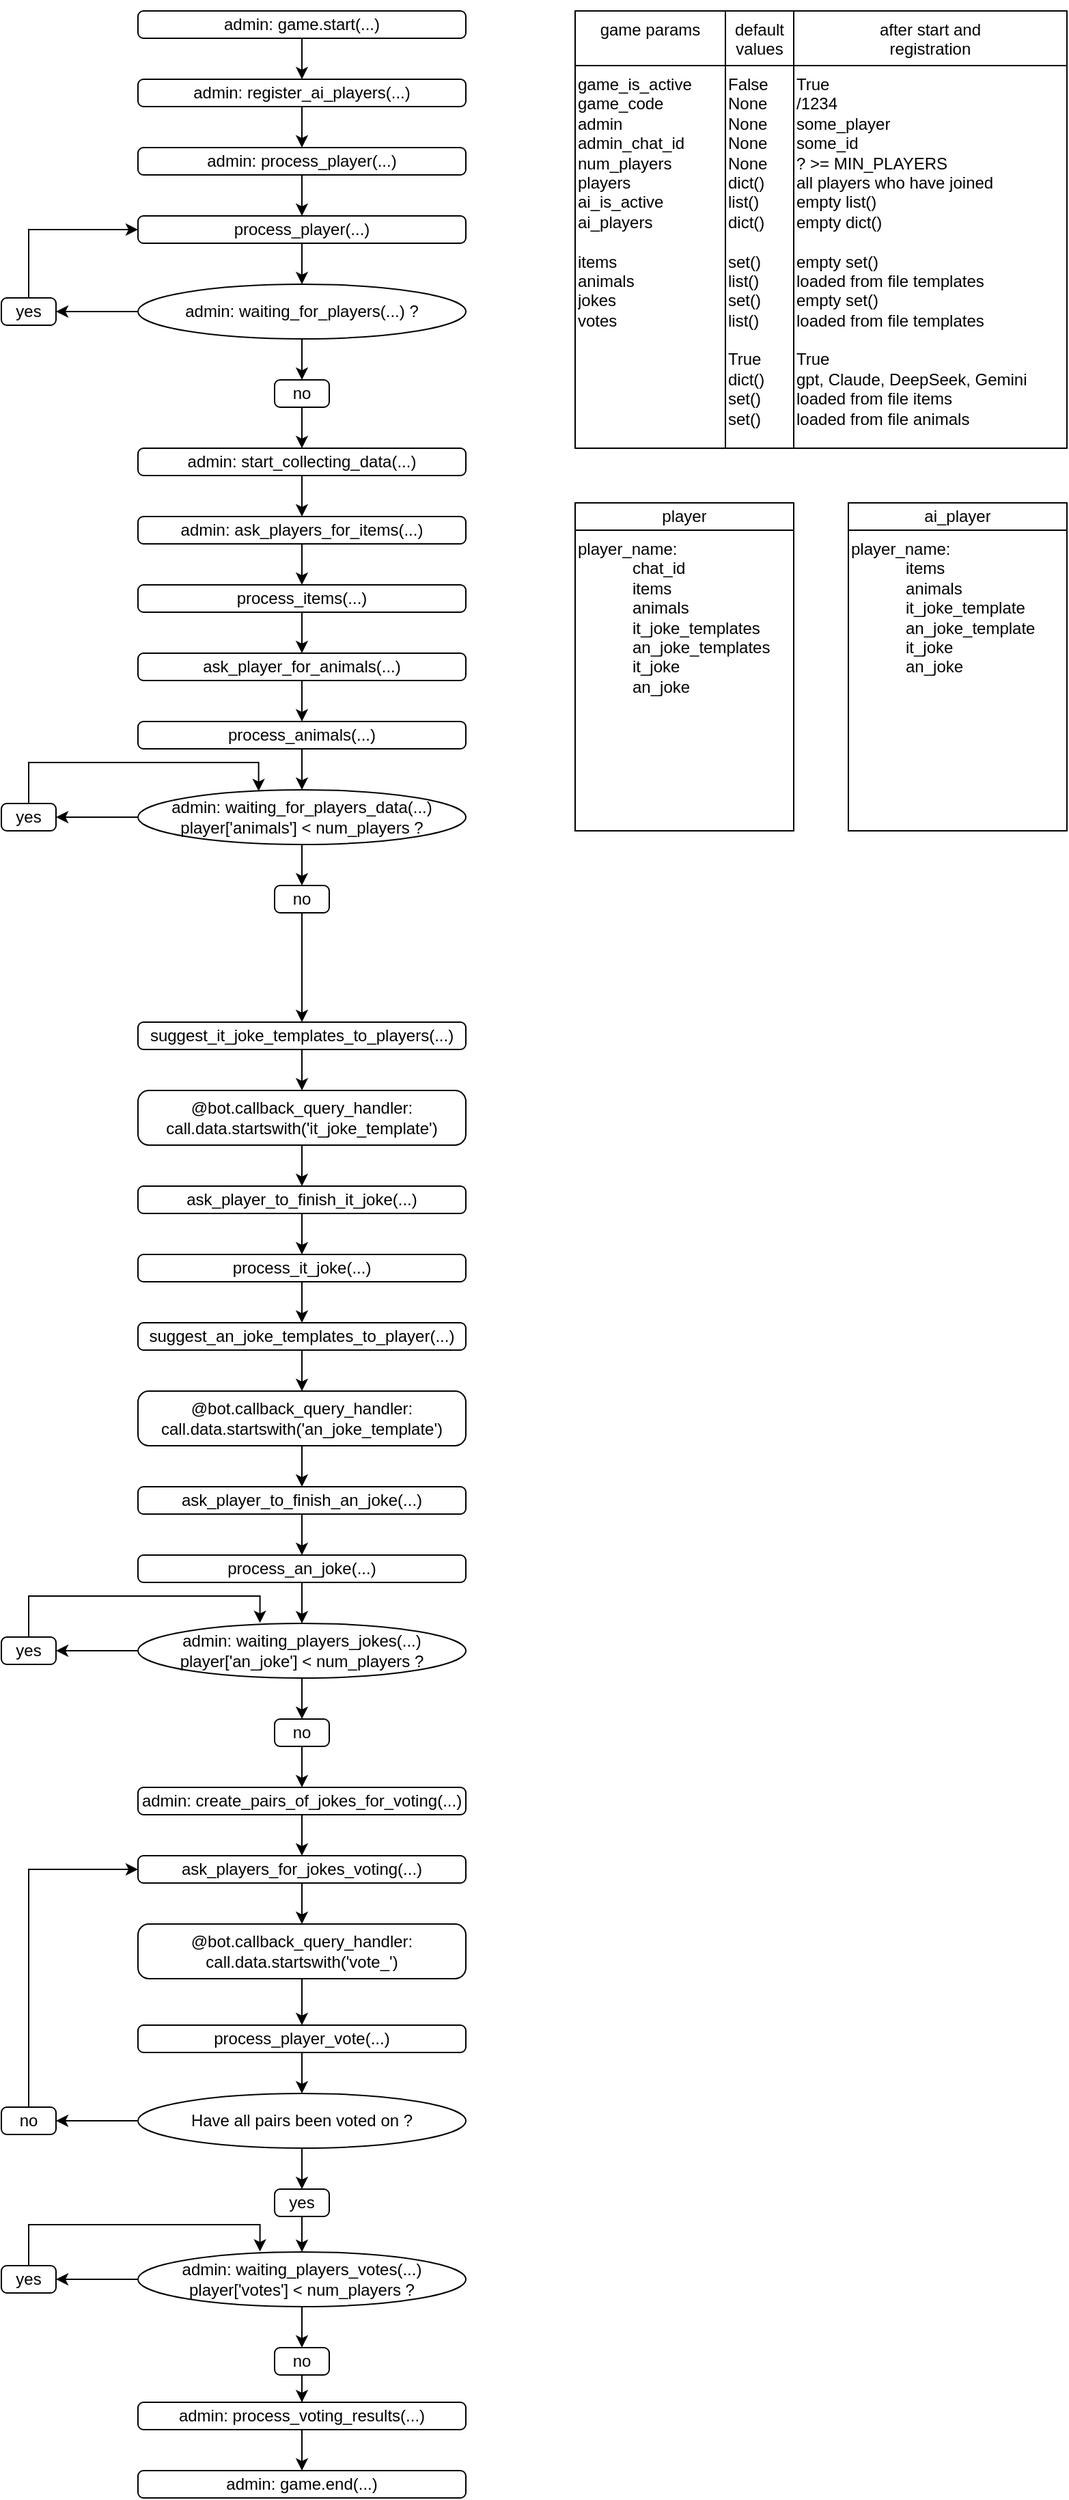 <mxfile version="27.1.4" pages="2">
  <diagram name="Page-1" id="c7558073-3199-34d8-9f00-42111426c3f3">
    <mxGraphModel dx="2306" dy="738" grid="1" gridSize="10" guides="1" tooltips="1" connect="1" arrows="1" fold="1" page="1" pageScale="1" pageWidth="1169" pageHeight="1654" background="none" math="0" shadow="0">
      <root>
        <mxCell id="0" />
        <mxCell id="1" parent="0" />
        <mxCell id="LKkOueV8KloPCh96oKQd-43" value="" style="shape=table;startSize=0;container=1;collapsible=0;childLayout=tableLayout;fontSize=16;verticalAlign=top;" parent="1" vertex="1">
          <mxGeometry x="320" y="40" width="360" height="320" as="geometry" />
        </mxCell>
        <mxCell id="LKkOueV8KloPCh96oKQd-44" value="" style="shape=tableRow;horizontal=0;startSize=0;swimlaneHead=0;swimlaneBody=0;strokeColor=inherit;top=0;left=0;bottom=0;right=0;collapsible=0;dropTarget=0;fillColor=none;points=[[0,0.5],[1,0.5]];portConstraint=eastwest;fontSize=16;" parent="LKkOueV8KloPCh96oKQd-43" vertex="1">
          <mxGeometry width="360" height="40" as="geometry" />
        </mxCell>
        <mxCell id="LKkOueV8KloPCh96oKQd-45" value="game params" style="shape=partialRectangle;html=1;whiteSpace=wrap;connectable=0;strokeColor=inherit;overflow=hidden;fillColor=none;top=0;left=0;bottom=0;right=0;pointerEvents=1;fontSize=12;align=center;verticalAlign=top;" parent="LKkOueV8KloPCh96oKQd-44" vertex="1">
          <mxGeometry width="110" height="40" as="geometry">
            <mxRectangle width="110" height="40" as="alternateBounds" />
          </mxGeometry>
        </mxCell>
        <mxCell id="LKkOueV8KloPCh96oKQd-68" value="default &lt;br&gt;values" style="shape=partialRectangle;html=1;whiteSpace=wrap;connectable=0;strokeColor=inherit;overflow=hidden;fillColor=none;top=0;left=0;bottom=0;right=0;pointerEvents=1;fontSize=12;align=center;verticalAlign=top;" parent="LKkOueV8KloPCh96oKQd-44" vertex="1">
          <mxGeometry x="110" width="50" height="40" as="geometry">
            <mxRectangle width="50" height="40" as="alternateBounds" />
          </mxGeometry>
        </mxCell>
        <mxCell id="LKkOueV8KloPCh96oKQd-66" value="after start and&lt;br&gt;registration&lt;div&gt;&lt;br&gt;&lt;/div&gt;" style="shape=partialRectangle;html=1;whiteSpace=wrap;connectable=0;strokeColor=inherit;overflow=hidden;fillColor=none;top=0;left=0;bottom=0;right=0;pointerEvents=1;fontSize=12;align=center;verticalAlign=top;" parent="LKkOueV8KloPCh96oKQd-44" vertex="1">
          <mxGeometry x="160" width="200" height="40" as="geometry">
            <mxRectangle width="200" height="40" as="alternateBounds" />
          </mxGeometry>
        </mxCell>
        <mxCell id="LKkOueV8KloPCh96oKQd-48" value="" style="shape=tableRow;horizontal=0;startSize=0;swimlaneHead=0;swimlaneBody=0;strokeColor=inherit;top=0;left=0;bottom=0;right=0;collapsible=0;dropTarget=0;fillColor=none;points=[[0,0.5],[1,0.5]];portConstraint=eastwest;fontSize=16;verticalAlign=top;" parent="LKkOueV8KloPCh96oKQd-43" vertex="1">
          <mxGeometry y="40" width="360" height="280" as="geometry" />
        </mxCell>
        <mxCell id="LKkOueV8KloPCh96oKQd-49" value="&lt;div&gt;game_is_active&lt;/div&gt;&lt;div style=&quot;&quot;&gt;game_code&lt;/div&gt;&lt;div style=&quot;&quot;&gt;&lt;span style=&quot;background-color: transparent; color: light-dark(rgb(0, 0, 0), rgb(255, 255, 255));&quot;&gt;admin&lt;/span&gt;&lt;/div&gt;&lt;div&gt;admin_chat_id&lt;/div&gt;&lt;div&gt;num_players&lt;/div&gt;&lt;div&gt;players&lt;/div&gt;&lt;div&gt;ai_is_active&lt;/div&gt;&lt;div&gt;ai_players&lt;/div&gt;&lt;div&gt;&lt;br&gt;&lt;/div&gt;&lt;div&gt;items&lt;/div&gt;&lt;div&gt;animals&lt;/div&gt;&lt;div&gt;jokes&lt;/div&gt;&lt;div&gt;votes&lt;/div&gt;&lt;div&gt;&lt;br&gt;&lt;/div&gt;" style="shape=partialRectangle;html=1;whiteSpace=wrap;connectable=0;strokeColor=inherit;overflow=hidden;fillColor=none;top=0;left=0;bottom=0;right=0;pointerEvents=1;fontSize=12;align=left;verticalAlign=top;" parent="LKkOueV8KloPCh96oKQd-48" vertex="1">
          <mxGeometry width="110" height="280" as="geometry">
            <mxRectangle width="110" height="280" as="alternateBounds" />
          </mxGeometry>
        </mxCell>
        <mxCell id="LKkOueV8KloPCh96oKQd-69" value="False&lt;div&gt;None&lt;/div&gt;&lt;div&gt;None&lt;/div&gt;&lt;div&gt;None&lt;/div&gt;&lt;div&gt;None&lt;/div&gt;&lt;div&gt;dict()&lt;/div&gt;&lt;div&gt;list()&lt;/div&gt;&lt;div&gt;dict()&lt;/div&gt;&lt;div&gt;&lt;br&gt;&lt;/div&gt;&lt;div&gt;set()&lt;/div&gt;&lt;div&gt;list()&lt;/div&gt;&lt;div&gt;set()&lt;/div&gt;&lt;div&gt;list()&lt;/div&gt;&lt;div&gt;&lt;br&gt;&lt;/div&gt;&lt;div&gt;&lt;span style=&quot;background-color: transparent; color: light-dark(rgb(0, 0, 0), rgb(255, 255, 255));&quot;&gt;True&lt;/span&gt;&lt;/div&gt;&lt;div&gt;dict()&lt;/div&gt;&lt;div&gt;set()&lt;/div&gt;&lt;div&gt;set()&lt;/div&gt;&lt;div&gt;&lt;br&gt;&lt;/div&gt;" style="shape=partialRectangle;html=1;whiteSpace=wrap;connectable=0;strokeColor=inherit;overflow=hidden;fillColor=none;top=0;left=0;bottom=0;right=0;pointerEvents=1;fontSize=12;align=left;verticalAlign=top;" parent="LKkOueV8KloPCh96oKQd-48" vertex="1">
          <mxGeometry x="110" width="50" height="280" as="geometry">
            <mxRectangle width="50" height="280" as="alternateBounds" />
          </mxGeometry>
        </mxCell>
        <mxCell id="LKkOueV8KloPCh96oKQd-67" value="True&lt;div&gt;/1234&lt;/div&gt;&lt;div&gt;some_player&lt;/div&gt;&lt;div&gt;some_id&lt;/div&gt;&lt;div&gt;? &amp;gt;= MIN_PLAYERS&lt;/div&gt;&lt;div&gt;all players who have joined&lt;/div&gt;&lt;div&gt;empty list()&lt;/div&gt;&lt;div&gt;empty dict()&lt;/div&gt;&lt;div&gt;&lt;br&gt;&lt;/div&gt;&lt;div&gt;empty set()&lt;/div&gt;&lt;div&gt;loaded from file templates&lt;/div&gt;&lt;div&gt;empty set()&lt;/div&gt;&lt;div&gt;loaded from file templates&lt;/div&gt;&lt;div&gt;&lt;br&gt;&lt;/div&gt;&lt;div&gt;True&lt;/div&gt;&lt;div&gt;gpt, Claude, DeepSeek, Gemini&lt;/div&gt;&lt;div&gt;loaded from file items&lt;/div&gt;&lt;div&gt;loaded from file animals&lt;/div&gt;&lt;div&gt;&lt;br&gt;&lt;/div&gt;" style="shape=partialRectangle;html=1;whiteSpace=wrap;connectable=0;strokeColor=inherit;overflow=hidden;fillColor=none;top=0;left=0;bottom=0;right=0;pointerEvents=1;fontSize=12;align=left;verticalAlign=top;" parent="LKkOueV8KloPCh96oKQd-48" vertex="1">
          <mxGeometry x="160" width="200" height="280" as="geometry">
            <mxRectangle width="200" height="280" as="alternateBounds" />
          </mxGeometry>
        </mxCell>
        <mxCell id="LKkOueV8KloPCh96oKQd-71" value="" style="shape=table;startSize=0;container=1;collapsible=0;childLayout=tableLayout;fontSize=12;" parent="1" vertex="1">
          <mxGeometry x="320" y="400" width="160" height="240" as="geometry" />
        </mxCell>
        <mxCell id="LKkOueV8KloPCh96oKQd-75" style="shape=tableRow;horizontal=0;startSize=0;swimlaneHead=0;swimlaneBody=0;strokeColor=inherit;top=0;left=0;bottom=0;right=0;collapsible=0;dropTarget=0;fillColor=none;points=[[0,0.5],[1,0.5]];portConstraint=eastwest;fontSize=16;" parent="LKkOueV8KloPCh96oKQd-71" vertex="1">
          <mxGeometry width="160" height="20" as="geometry" />
        </mxCell>
        <mxCell id="LKkOueV8KloPCh96oKQd-77" value="player" style="shape=partialRectangle;html=1;whiteSpace=wrap;connectable=0;strokeColor=inherit;overflow=hidden;fillColor=none;top=0;left=0;bottom=0;right=0;pointerEvents=1;fontSize=12;align=center;verticalAlign=middle;" parent="LKkOueV8KloPCh96oKQd-75" vertex="1">
          <mxGeometry width="160" height="20" as="geometry">
            <mxRectangle width="160" height="20" as="alternateBounds" />
          </mxGeometry>
        </mxCell>
        <mxCell id="LKkOueV8KloPCh96oKQd-72" value="" style="shape=tableRow;horizontal=0;startSize=0;swimlaneHead=0;swimlaneBody=0;strokeColor=inherit;top=0;left=0;bottom=0;right=0;collapsible=0;dropTarget=0;fillColor=none;points=[[0,0.5],[1,0.5]];portConstraint=eastwest;fontSize=16;align=left;verticalAlign=top;" parent="LKkOueV8KloPCh96oKQd-71" vertex="1">
          <mxGeometry y="20" width="160" height="220" as="geometry" />
        </mxCell>
        <mxCell id="LKkOueV8KloPCh96oKQd-74" value="player_name:&lt;div&gt;&lt;blockquote style=&quot;margin: 0 0 0 40px; border: none; padding: 0px;&quot;&gt;&lt;div&gt;chat_id&lt;/div&gt;&lt;div&gt;items&lt;/div&gt;&lt;div&gt;animals&lt;/div&gt;&lt;div&gt;it_joke_templates&lt;/div&gt;&lt;div&gt;an_joke_templates&lt;/div&gt;&lt;div&gt;it_joke&lt;/div&gt;&lt;div&gt;an_joke&lt;/div&gt;&lt;/blockquote&gt;&lt;/div&gt;" style="shape=partialRectangle;html=1;whiteSpace=wrap;connectable=0;strokeColor=inherit;overflow=hidden;fillColor=none;top=0;left=0;bottom=0;right=0;pointerEvents=1;fontSize=12;align=left;verticalAlign=top;colspan=1;" parent="LKkOueV8KloPCh96oKQd-72" vertex="1">
          <mxGeometry width="160" height="220" as="geometry">
            <mxRectangle width="160" height="220" as="alternateBounds" />
          </mxGeometry>
        </mxCell>
        <mxCell id="umijd8wkXjmUjJrFssDF-42" value="" style="edgeStyle=orthogonalEdgeStyle;rounded=0;orthogonalLoop=1;jettySize=auto;html=1;" parent="1" source="LKkOueV8KloPCh96oKQd-116" target="umijd8wkXjmUjJrFssDF-40" edge="1">
          <mxGeometry relative="1" as="geometry" />
        </mxCell>
        <mxCell id="LKkOueV8KloPCh96oKQd-116" value="admin: process_player(...)" style="rounded=1;whiteSpace=wrap;html=1;arcSize=20;" parent="1" vertex="1">
          <mxGeometry y="140" width="240" height="20" as="geometry" />
        </mxCell>
        <mxCell id="LKkOueV8KloPCh96oKQd-174" value="" style="shape=table;startSize=0;container=1;collapsible=0;childLayout=tableLayout;fontSize=12;" parent="1" vertex="1">
          <mxGeometry x="520" y="400" width="160" height="240" as="geometry" />
        </mxCell>
        <mxCell id="LKkOueV8KloPCh96oKQd-175" style="shape=tableRow;horizontal=0;startSize=0;swimlaneHead=0;swimlaneBody=0;strokeColor=inherit;top=0;left=0;bottom=0;right=0;collapsible=0;dropTarget=0;fillColor=none;points=[[0,0.5],[1,0.5]];portConstraint=eastwest;fontSize=16;" parent="LKkOueV8KloPCh96oKQd-174" vertex="1">
          <mxGeometry width="160" height="20" as="geometry" />
        </mxCell>
        <mxCell id="LKkOueV8KloPCh96oKQd-176" value="ai_&lt;span style=&quot;background-color: transparent; color: light-dark(rgb(0, 0, 0), rgb(255, 255, 255));&quot;&gt;player&lt;/span&gt;" style="shape=partialRectangle;html=1;whiteSpace=wrap;connectable=0;strokeColor=inherit;overflow=hidden;fillColor=none;top=0;left=0;bottom=0;right=0;pointerEvents=1;fontSize=12;align=center;verticalAlign=middle;" parent="LKkOueV8KloPCh96oKQd-175" vertex="1">
          <mxGeometry width="160" height="20" as="geometry">
            <mxRectangle width="160" height="20" as="alternateBounds" />
          </mxGeometry>
        </mxCell>
        <mxCell id="LKkOueV8KloPCh96oKQd-177" value="" style="shape=tableRow;horizontal=0;startSize=0;swimlaneHead=0;swimlaneBody=0;strokeColor=inherit;top=0;left=0;bottom=0;right=0;collapsible=0;dropTarget=0;fillColor=none;points=[[0,0.5],[1,0.5]];portConstraint=eastwest;fontSize=16;align=left;verticalAlign=top;" parent="LKkOueV8KloPCh96oKQd-174" vertex="1">
          <mxGeometry y="20" width="160" height="220" as="geometry" />
        </mxCell>
        <mxCell id="LKkOueV8KloPCh96oKQd-178" value="player_name:&lt;div&gt;&lt;blockquote style=&quot;margin: 0 0 0 40px; border: none; padding: 0px;&quot;&gt;&lt;div&gt;items&lt;/div&gt;&lt;div&gt;animals&lt;/div&gt;&lt;div&gt;it_joke_template&lt;/div&gt;&lt;div&gt;an_joke_template&lt;/div&gt;&lt;div&gt;it_joke&lt;/div&gt;&lt;div&gt;an_joke&lt;/div&gt;&lt;/blockquote&gt;&lt;/div&gt;" style="shape=partialRectangle;html=1;whiteSpace=wrap;connectable=0;strokeColor=inherit;overflow=hidden;fillColor=none;top=0;left=0;bottom=0;right=0;pointerEvents=1;fontSize=12;align=left;verticalAlign=top;colspan=1;" parent="LKkOueV8KloPCh96oKQd-177" vertex="1">
          <mxGeometry width="160" height="220" as="geometry">
            <mxRectangle width="160" height="220" as="alternateBounds" />
          </mxGeometry>
        </mxCell>
        <mxCell id="umijd8wkXjmUjJrFssDF-52" value="" style="edgeStyle=orthogonalEdgeStyle;rounded=0;orthogonalLoop=1;jettySize=auto;html=1;" parent="1" source="umijd8wkXjmUjJrFssDF-29" target="umijd8wkXjmUjJrFssDF-50" edge="1">
          <mxGeometry relative="1" as="geometry" />
        </mxCell>
        <mxCell id="umijd8wkXjmUjJrFssDF-63" style="edgeStyle=orthogonalEdgeStyle;rounded=0;orthogonalLoop=1;jettySize=auto;html=1;entryX=0.5;entryY=0;entryDx=0;entryDy=0;" parent="1" source="umijd8wkXjmUjJrFssDF-29" target="umijd8wkXjmUjJrFssDF-48" edge="1">
          <mxGeometry relative="1" as="geometry" />
        </mxCell>
        <mxCell id="umijd8wkXjmUjJrFssDF-29" value="admin:&amp;nbsp;&lt;span style=&quot;background-color: transparent; color: light-dark(rgb(0, 0, 0), rgb(255, 255, 255));&quot;&gt;waiting_for_players(...) ?&lt;/span&gt;" style="ellipse;whiteSpace=wrap;html=1;" parent="1" vertex="1">
          <mxGeometry y="240" width="240" height="40" as="geometry" />
        </mxCell>
        <mxCell id="umijd8wkXjmUjJrFssDF-35" value="" style="edgeStyle=orthogonalEdgeStyle;rounded=0;orthogonalLoop=1;jettySize=auto;html=1;" parent="1" source="umijd8wkXjmUjJrFssDF-37" target="umijd8wkXjmUjJrFssDF-34" edge="1">
          <mxGeometry relative="1" as="geometry">
            <mxPoint x="120" y="60" as="sourcePoint" />
          </mxGeometry>
        </mxCell>
        <mxCell id="umijd8wkXjmUjJrFssDF-36" value="" style="edgeStyle=orthogonalEdgeStyle;rounded=0;orthogonalLoop=1;jettySize=auto;html=1;" parent="1" source="umijd8wkXjmUjJrFssDF-34" target="LKkOueV8KloPCh96oKQd-116" edge="1">
          <mxGeometry relative="1" as="geometry" />
        </mxCell>
        <mxCell id="umijd8wkXjmUjJrFssDF-34" value="admin:&amp;nbsp;&lt;span style=&quot;background-color: transparent; color: light-dark(rgb(0, 0, 0), rgb(255, 255, 255));&quot;&gt;register_ai_players(...)&lt;/span&gt;" style="rounded=1;whiteSpace=wrap;html=1;arcSize=20;" parent="1" vertex="1">
          <mxGeometry y="90" width="240" height="20" as="geometry" />
        </mxCell>
        <mxCell id="umijd8wkXjmUjJrFssDF-38" value="" style="edgeStyle=orthogonalEdgeStyle;rounded=0;orthogonalLoop=1;jettySize=auto;html=1;" parent="1" target="umijd8wkXjmUjJrFssDF-37" edge="1">
          <mxGeometry relative="1" as="geometry">
            <mxPoint x="120" y="60" as="sourcePoint" />
            <mxPoint x="120" y="90" as="targetPoint" />
          </mxGeometry>
        </mxCell>
        <mxCell id="umijd8wkXjmUjJrFssDF-37" value="admin: game.start(...&lt;span style=&quot;background-color: transparent; color: light-dark(rgb(0, 0, 0), rgb(255, 255, 255));&quot;&gt;)&lt;/span&gt;" style="rounded=1;whiteSpace=wrap;html=1;arcSize=20;" parent="1" vertex="1">
          <mxGeometry y="40" width="240" height="20" as="geometry" />
        </mxCell>
        <mxCell id="umijd8wkXjmUjJrFssDF-41" value="" style="edgeStyle=orthogonalEdgeStyle;rounded=0;orthogonalLoop=1;jettySize=auto;html=1;" parent="1" source="umijd8wkXjmUjJrFssDF-40" target="umijd8wkXjmUjJrFssDF-29" edge="1">
          <mxGeometry relative="1" as="geometry" />
        </mxCell>
        <mxCell id="umijd8wkXjmUjJrFssDF-40" value="process_player(...)" style="rounded=1;whiteSpace=wrap;html=1;arcSize=20;" parent="1" vertex="1">
          <mxGeometry y="190" width="240" height="20" as="geometry" />
        </mxCell>
        <mxCell id="umijd8wkXjmUjJrFssDF-66" value="" style="edgeStyle=orthogonalEdgeStyle;rounded=0;orthogonalLoop=1;jettySize=auto;html=1;entryX=0.5;entryY=0;entryDx=0;entryDy=0;" parent="1" source="umijd8wkXjmUjJrFssDF-48" target="umijd8wkXjmUjJrFssDF-54" edge="1">
          <mxGeometry relative="1" as="geometry" />
        </mxCell>
        <mxCell id="umijd8wkXjmUjJrFssDF-48" value="no" style="rounded=1;whiteSpace=wrap;html=1;arcSize=20;aspect=fixed;" parent="1" vertex="1">
          <mxGeometry x="100" y="310" width="40" height="20" as="geometry" />
        </mxCell>
        <mxCell id="umijd8wkXjmUjJrFssDF-53" style="edgeStyle=orthogonalEdgeStyle;rounded=0;orthogonalLoop=1;jettySize=auto;html=1;entryX=0;entryY=0.5;entryDx=0;entryDy=0;" parent="1" source="umijd8wkXjmUjJrFssDF-50" target="umijd8wkXjmUjJrFssDF-40" edge="1">
          <mxGeometry relative="1" as="geometry">
            <Array as="points">
              <mxPoint x="-80" y="200" />
            </Array>
          </mxGeometry>
        </mxCell>
        <mxCell id="umijd8wkXjmUjJrFssDF-50" value="yes" style="rounded=1;whiteSpace=wrap;html=1;arcSize=20;" parent="1" vertex="1">
          <mxGeometry x="-100" y="250" width="40" height="20" as="geometry" />
        </mxCell>
        <mxCell id="OrnsrFl1eFmkXh2mt2Ma-31" style="edgeStyle=orthogonalEdgeStyle;rounded=0;orthogonalLoop=1;jettySize=auto;html=1;entryX=0.5;entryY=0;entryDx=0;entryDy=0;" parent="1" source="umijd8wkXjmUjJrFssDF-54" target="umijd8wkXjmUjJrFssDF-55" edge="1">
          <mxGeometry relative="1" as="geometry" />
        </mxCell>
        <mxCell id="umijd8wkXjmUjJrFssDF-54" value="admin: start_collecting_data(...)" style="rounded=1;whiteSpace=wrap;html=1;arcSize=20;" parent="1" vertex="1">
          <mxGeometry y="360" width="240" height="20" as="geometry" />
        </mxCell>
        <mxCell id="umijd8wkXjmUjJrFssDF-77" style="edgeStyle=orthogonalEdgeStyle;rounded=0;orthogonalLoop=1;jettySize=auto;html=1;entryX=0.5;entryY=0;entryDx=0;entryDy=0;" parent="1" source="umijd8wkXjmUjJrFssDF-55" target="umijd8wkXjmUjJrFssDF-57" edge="1">
          <mxGeometry relative="1" as="geometry" />
        </mxCell>
        <mxCell id="umijd8wkXjmUjJrFssDF-55" value="admin: ask_players_for_items(...)" style="rounded=1;whiteSpace=wrap;html=1;arcSize=20;" parent="1" vertex="1">
          <mxGeometry y="410" width="240" height="20" as="geometry" />
        </mxCell>
        <mxCell id="umijd8wkXjmUjJrFssDF-126" style="edgeStyle=orthogonalEdgeStyle;rounded=0;orthogonalLoop=1;jettySize=auto;html=1;entryX=0.5;entryY=0;entryDx=0;entryDy=0;" parent="1" source="umijd8wkXjmUjJrFssDF-57" target="umijd8wkXjmUjJrFssDF-74" edge="1">
          <mxGeometry relative="1" as="geometry" />
        </mxCell>
        <mxCell id="umijd8wkXjmUjJrFssDF-57" value="process_items(...)" style="rounded=1;whiteSpace=wrap;html=1;arcSize=20;" parent="1" vertex="1">
          <mxGeometry y="460" width="240" height="20" as="geometry" />
        </mxCell>
        <mxCell id="umijd8wkXjmUjJrFssDF-78" style="edgeStyle=orthogonalEdgeStyle;rounded=0;orthogonalLoop=1;jettySize=auto;html=1;" parent="1" source="umijd8wkXjmUjJrFssDF-74" target="umijd8wkXjmUjJrFssDF-76" edge="1">
          <mxGeometry relative="1" as="geometry" />
        </mxCell>
        <mxCell id="umijd8wkXjmUjJrFssDF-74" value="ask_player_for_animals(...)" style="rounded=1;whiteSpace=wrap;html=1;arcSize=20;" parent="1" vertex="1">
          <mxGeometry y="510" width="240" height="20" as="geometry" />
        </mxCell>
        <mxCell id="umijd8wkXjmUjJrFssDF-80" value="" style="edgeStyle=orthogonalEdgeStyle;rounded=0;orthogonalLoop=1;jettySize=auto;html=1;" parent="1" source="umijd8wkXjmUjJrFssDF-76" target="umijd8wkXjmUjJrFssDF-79" edge="1">
          <mxGeometry relative="1" as="geometry" />
        </mxCell>
        <mxCell id="umijd8wkXjmUjJrFssDF-76" value="process_animals(...)" style="rounded=1;whiteSpace=wrap;html=1;arcSize=20;" parent="1" vertex="1">
          <mxGeometry y="560" width="240" height="20" as="geometry" />
        </mxCell>
        <mxCell id="umijd8wkXjmUjJrFssDF-84" style="edgeStyle=orthogonalEdgeStyle;rounded=0;orthogonalLoop=1;jettySize=auto;html=1;entryX=1;entryY=0.5;entryDx=0;entryDy=0;" parent="1" source="umijd8wkXjmUjJrFssDF-79" target="umijd8wkXjmUjJrFssDF-82" edge="1">
          <mxGeometry relative="1" as="geometry" />
        </mxCell>
        <mxCell id="umijd8wkXjmUjJrFssDF-86" style="edgeStyle=orthogonalEdgeStyle;rounded=0;orthogonalLoop=1;jettySize=auto;html=1;entryX=0.5;entryY=0;entryDx=0;entryDy=0;" parent="1" source="umijd8wkXjmUjJrFssDF-79" target="umijd8wkXjmUjJrFssDF-81" edge="1">
          <mxGeometry relative="1" as="geometry" />
        </mxCell>
        <mxCell id="umijd8wkXjmUjJrFssDF-79" value="admin:&amp;nbsp;&lt;span style=&quot;background-color: transparent; color: light-dark(rgb(0, 0, 0), rgb(255, 255, 255));&quot;&gt;waiting_for_players_data(...)&lt;/span&gt;&lt;div&gt;&lt;span style=&quot;background-color: transparent; color: light-dark(rgb(0, 0, 0), rgb(255, 255, 255));&quot;&gt;player[&#39;animals&#39;] &amp;lt; num_players ?&lt;/span&gt;&lt;/div&gt;" style="ellipse;whiteSpace=wrap;html=1;" parent="1" vertex="1">
          <mxGeometry y="610" width="240" height="40" as="geometry" />
        </mxCell>
        <mxCell id="umijd8wkXjmUjJrFssDF-92" style="edgeStyle=orthogonalEdgeStyle;rounded=0;orthogonalLoop=1;jettySize=auto;html=1;entryX=0.5;entryY=0;entryDx=0;entryDy=0;" parent="1" source="umijd8wkXjmUjJrFssDF-81" target="umijd8wkXjmUjJrFssDF-88" edge="1">
          <mxGeometry relative="1" as="geometry" />
        </mxCell>
        <mxCell id="umijd8wkXjmUjJrFssDF-81" value="no" style="rounded=1;whiteSpace=wrap;html=1;arcSize=20;aspect=fixed;" parent="1" vertex="1">
          <mxGeometry x="100" y="680" width="40" height="20" as="geometry" />
        </mxCell>
        <mxCell id="umijd8wkXjmUjJrFssDF-120" style="edgeStyle=orthogonalEdgeStyle;rounded=0;orthogonalLoop=1;jettySize=auto;html=1;entryX=0.368;entryY=0.025;entryDx=0;entryDy=0;entryPerimeter=0;" parent="1" source="umijd8wkXjmUjJrFssDF-82" target="umijd8wkXjmUjJrFssDF-79" edge="1">
          <mxGeometry relative="1" as="geometry">
            <mxPoint x="80" y="610" as="targetPoint" />
            <Array as="points">
              <mxPoint x="-80" y="590" />
              <mxPoint x="88" y="590" />
            </Array>
          </mxGeometry>
        </mxCell>
        <mxCell id="umijd8wkXjmUjJrFssDF-82" value="yes" style="rounded=1;whiteSpace=wrap;html=1;arcSize=20;" parent="1" vertex="1">
          <mxGeometry x="-100" y="620" width="40" height="20" as="geometry" />
        </mxCell>
        <mxCell id="umijd8wkXjmUjJrFssDF-93" value="" style="edgeStyle=orthogonalEdgeStyle;rounded=0;orthogonalLoop=1;jettySize=auto;html=1;" parent="1" source="umijd8wkXjmUjJrFssDF-88" target="umijd8wkXjmUjJrFssDF-89" edge="1">
          <mxGeometry relative="1" as="geometry" />
        </mxCell>
        <mxCell id="umijd8wkXjmUjJrFssDF-88" value="suggest_it_joke_templates_to_players(...)" style="rounded=1;whiteSpace=wrap;html=1;arcSize=20;" parent="1" vertex="1">
          <mxGeometry y="780" width="240" height="20" as="geometry" />
        </mxCell>
        <mxCell id="umijd8wkXjmUjJrFssDF-102" style="edgeStyle=orthogonalEdgeStyle;rounded=0;orthogonalLoop=1;jettySize=auto;html=1;entryX=0.5;entryY=0;entryDx=0;entryDy=0;" parent="1" source="umijd8wkXjmUjJrFssDF-89" target="umijd8wkXjmUjJrFssDF-94" edge="1">
          <mxGeometry relative="1" as="geometry" />
        </mxCell>
        <mxCell id="umijd8wkXjmUjJrFssDF-89" value="@bot.callback_query_handler:&lt;div&gt;call.data.startswith(&#39;it_joke_template&#39;)&lt;/div&gt;" style="rounded=1;whiteSpace=wrap;html=1;arcSize=20;" parent="1" vertex="1">
          <mxGeometry y="830" width="240" height="40" as="geometry" />
        </mxCell>
        <mxCell id="umijd8wkXjmUjJrFssDF-107" value="" style="edgeStyle=orthogonalEdgeStyle;rounded=0;orthogonalLoop=1;jettySize=auto;html=1;" parent="1" source="umijd8wkXjmUjJrFssDF-94" target="umijd8wkXjmUjJrFssDF-106" edge="1">
          <mxGeometry relative="1" as="geometry" />
        </mxCell>
        <mxCell id="umijd8wkXjmUjJrFssDF-94" value="ask_player_to_finish_it_joke(...)" style="rounded=1;whiteSpace=wrap;html=1;arcSize=20;" parent="1" vertex="1">
          <mxGeometry y="900" width="240" height="20" as="geometry" />
        </mxCell>
        <mxCell id="umijd8wkXjmUjJrFssDF-104" style="edgeStyle=orthogonalEdgeStyle;rounded=0;orthogonalLoop=1;jettySize=auto;html=1;entryX=0.5;entryY=0;entryDx=0;entryDy=0;" parent="1" source="umijd8wkXjmUjJrFssDF-96" target="umijd8wkXjmUjJrFssDF-97" edge="1">
          <mxGeometry relative="1" as="geometry" />
        </mxCell>
        <mxCell id="umijd8wkXjmUjJrFssDF-96" value="suggest_an_joke_templates_to_player(...)" style="rounded=1;whiteSpace=wrap;html=1;arcSize=20;" parent="1" vertex="1">
          <mxGeometry y="1000" width="240" height="20" as="geometry" />
        </mxCell>
        <mxCell id="umijd8wkXjmUjJrFssDF-105" value="" style="edgeStyle=orthogonalEdgeStyle;rounded=0;orthogonalLoop=1;jettySize=auto;html=1;" parent="1" source="umijd8wkXjmUjJrFssDF-97" target="umijd8wkXjmUjJrFssDF-98" edge="1">
          <mxGeometry relative="1" as="geometry" />
        </mxCell>
        <mxCell id="umijd8wkXjmUjJrFssDF-97" value="@bot.callback_query_handler:&lt;div&gt;call.data.startswith(&#39;an_joke_template&#39;)&lt;/div&gt;" style="rounded=1;whiteSpace=wrap;html=1;arcSize=20;" parent="1" vertex="1">
          <mxGeometry y="1050" width="240" height="40" as="geometry" />
        </mxCell>
        <mxCell id="umijd8wkXjmUjJrFssDF-111" value="" style="edgeStyle=orthogonalEdgeStyle;rounded=0;orthogonalLoop=1;jettySize=auto;html=1;" parent="1" source="umijd8wkXjmUjJrFssDF-98" target="umijd8wkXjmUjJrFssDF-109" edge="1">
          <mxGeometry relative="1" as="geometry" />
        </mxCell>
        <mxCell id="umijd8wkXjmUjJrFssDF-98" value="ask_player_to_finish_an_joke(...)" style="rounded=1;whiteSpace=wrap;html=1;arcSize=20;" parent="1" vertex="1">
          <mxGeometry y="1120" width="240" height="20" as="geometry" />
        </mxCell>
        <mxCell id="umijd8wkXjmUjJrFssDF-108" style="edgeStyle=orthogonalEdgeStyle;rounded=0;orthogonalLoop=1;jettySize=auto;html=1;" parent="1" source="umijd8wkXjmUjJrFssDF-106" target="umijd8wkXjmUjJrFssDF-96" edge="1">
          <mxGeometry relative="1" as="geometry" />
        </mxCell>
        <mxCell id="umijd8wkXjmUjJrFssDF-106" value="process_it_joke(...)" style="rounded=1;whiteSpace=wrap;html=1;arcSize=20;" parent="1" vertex="1">
          <mxGeometry y="950" width="240" height="20" as="geometry" />
        </mxCell>
        <mxCell id="umijd8wkXjmUjJrFssDF-118" style="edgeStyle=orthogonalEdgeStyle;rounded=0;orthogonalLoop=1;jettySize=auto;html=1;entryX=0.5;entryY=0;entryDx=0;entryDy=0;" parent="1" source="umijd8wkXjmUjJrFssDF-109" target="umijd8wkXjmUjJrFssDF-113" edge="1">
          <mxGeometry relative="1" as="geometry" />
        </mxCell>
        <mxCell id="umijd8wkXjmUjJrFssDF-109" value="process_an_joke(...)" style="rounded=1;whiteSpace=wrap;html=1;arcSize=20;" parent="1" vertex="1">
          <mxGeometry y="1170" width="240" height="20" as="geometry" />
        </mxCell>
        <mxCell id="umijd8wkXjmUjJrFssDF-112" style="edgeStyle=orthogonalEdgeStyle;rounded=0;orthogonalLoop=1;jettySize=auto;html=1;entryX=0.5;entryY=0;entryDx=0;entryDy=0;" parent="1" source="umijd8wkXjmUjJrFssDF-113" target="umijd8wkXjmUjJrFssDF-114" edge="1">
          <mxGeometry relative="1" as="geometry" />
        </mxCell>
        <mxCell id="umijd8wkXjmUjJrFssDF-128" style="edgeStyle=orthogonalEdgeStyle;rounded=0;orthogonalLoop=1;jettySize=auto;html=1;entryX=1;entryY=0.5;entryDx=0;entryDy=0;" parent="1" source="umijd8wkXjmUjJrFssDF-113" target="umijd8wkXjmUjJrFssDF-119" edge="1">
          <mxGeometry relative="1" as="geometry" />
        </mxCell>
        <mxCell id="umijd8wkXjmUjJrFssDF-113" value="admin:&amp;nbsp;&lt;span style=&quot;background-color: transparent; color: light-dark(rgb(0, 0, 0), rgb(255, 255, 255));&quot;&gt;waiting_players_jokes(...)&lt;/span&gt;&lt;div&gt;&lt;span style=&quot;background-color: transparent; color: light-dark(rgb(0, 0, 0), rgb(255, 255, 255));&quot;&gt;player[&#39;an_joke&#39;] &amp;lt; num_players ?&lt;/span&gt;&lt;/div&gt;" style="ellipse;whiteSpace=wrap;html=1;" parent="1" vertex="1">
          <mxGeometry y="1220" width="240" height="40" as="geometry" />
        </mxCell>
        <mxCell id="OrnsrFl1eFmkXh2mt2Ma-15" value="" style="edgeStyle=orthogonalEdgeStyle;rounded=0;orthogonalLoop=1;jettySize=auto;html=1;" parent="1" source="umijd8wkXjmUjJrFssDF-114" target="OrnsrFl1eFmkXh2mt2Ma-14" edge="1">
          <mxGeometry relative="1" as="geometry" />
        </mxCell>
        <mxCell id="umijd8wkXjmUjJrFssDF-114" value="no" style="rounded=1;whiteSpace=wrap;html=1;arcSize=20;aspect=fixed;" parent="1" vertex="1">
          <mxGeometry x="100" y="1290" width="40" height="20" as="geometry" />
        </mxCell>
        <mxCell id="umijd8wkXjmUjJrFssDF-119" value="yes" style="rounded=1;whiteSpace=wrap;html=1;arcSize=20;" parent="1" vertex="1">
          <mxGeometry x="-100" y="1230" width="40" height="20" as="geometry" />
        </mxCell>
        <mxCell id="umijd8wkXjmUjJrFssDF-129" style="edgeStyle=orthogonalEdgeStyle;rounded=0;orthogonalLoop=1;jettySize=auto;html=1;entryX=0.372;entryY=-0.008;entryDx=0;entryDy=0;entryPerimeter=0;" parent="1" source="umijd8wkXjmUjJrFssDF-119" target="umijd8wkXjmUjJrFssDF-113" edge="1">
          <mxGeometry relative="1" as="geometry">
            <Array as="points">
              <mxPoint x="-80" y="1200" />
              <mxPoint x="89" y="1200" />
            </Array>
          </mxGeometry>
        </mxCell>
        <mxCell id="OrnsrFl1eFmkXh2mt2Ma-2" value="" style="edgeStyle=orthogonalEdgeStyle;rounded=0;orthogonalLoop=1;jettySize=auto;html=1;" parent="1" source="umijd8wkXjmUjJrFssDF-130" target="OrnsrFl1eFmkXh2mt2Ma-1" edge="1">
          <mxGeometry relative="1" as="geometry" />
        </mxCell>
        <mxCell id="umijd8wkXjmUjJrFssDF-130" value="ask_players_for_jokes_voting(...)" style="rounded=1;whiteSpace=wrap;html=1;arcSize=20;" parent="1" vertex="1">
          <mxGeometry y="1390" width="240" height="20" as="geometry" />
        </mxCell>
        <mxCell id="OrnsrFl1eFmkXh2mt2Ma-5" value="" style="edgeStyle=orthogonalEdgeStyle;rounded=0;orthogonalLoop=1;jettySize=auto;html=1;" parent="1" source="OrnsrFl1eFmkXh2mt2Ma-1" target="OrnsrFl1eFmkXh2mt2Ma-3" edge="1">
          <mxGeometry relative="1" as="geometry" />
        </mxCell>
        <mxCell id="OrnsrFl1eFmkXh2mt2Ma-1" value="@bot.callback_query_handler:&lt;div&gt;call.data.startswith(&#39;vote_&#39;)&lt;/div&gt;" style="rounded=1;whiteSpace=wrap;html=1;arcSize=20;" parent="1" vertex="1">
          <mxGeometry y="1440" width="240" height="40" as="geometry" />
        </mxCell>
        <mxCell id="OrnsrFl1eFmkXh2mt2Ma-3" value="process_player_vote(...)" style="rounded=1;whiteSpace=wrap;html=1;arcSize=20;" parent="1" vertex="1">
          <mxGeometry y="1514" width="240" height="20" as="geometry" />
        </mxCell>
        <mxCell id="OrnsrFl1eFmkXh2mt2Ma-8" style="edgeStyle=orthogonalEdgeStyle;rounded=0;orthogonalLoop=1;jettySize=auto;html=1;entryX=0.5;entryY=0;entryDx=0;entryDy=0;" parent="1" source="OrnsrFl1eFmkXh2mt2Ma-10" target="OrnsrFl1eFmkXh2mt2Ma-11" edge="1">
          <mxGeometry relative="1" as="geometry" />
        </mxCell>
        <mxCell id="OrnsrFl1eFmkXh2mt2Ma-9" style="edgeStyle=orthogonalEdgeStyle;rounded=0;orthogonalLoop=1;jettySize=auto;html=1;entryX=1;entryY=0.5;entryDx=0;entryDy=0;" parent="1" source="OrnsrFl1eFmkXh2mt2Ma-10" target="OrnsrFl1eFmkXh2mt2Ma-12" edge="1">
          <mxGeometry relative="1" as="geometry" />
        </mxCell>
        <mxCell id="OrnsrFl1eFmkXh2mt2Ma-10" value="admin:&amp;nbsp;&lt;span style=&quot;background-color: transparent; color: light-dark(rgb(0, 0, 0), rgb(255, 255, 255));&quot;&gt;waiting_players_votes(...)&lt;/span&gt;&lt;div&gt;&lt;span style=&quot;background-color: transparent; color: light-dark(rgb(0, 0, 0), rgb(255, 255, 255));&quot;&gt;player[&#39;votes&#39;] &amp;lt; num_players ?&lt;/span&gt;&lt;/div&gt;" style="ellipse;whiteSpace=wrap;html=1;" parent="1" vertex="1">
          <mxGeometry y="1680" width="240" height="40" as="geometry" />
        </mxCell>
        <mxCell id="OrnsrFl1eFmkXh2mt2Ma-28" value="" style="edgeStyle=orthogonalEdgeStyle;rounded=0;orthogonalLoop=1;jettySize=auto;html=1;" parent="1" source="OrnsrFl1eFmkXh2mt2Ma-11" target="OrnsrFl1eFmkXh2mt2Ma-27" edge="1">
          <mxGeometry relative="1" as="geometry" />
        </mxCell>
        <mxCell id="OrnsrFl1eFmkXh2mt2Ma-11" value="no" style="rounded=1;whiteSpace=wrap;html=1;arcSize=20;aspect=fixed;" parent="1" vertex="1">
          <mxGeometry x="100" y="1750" width="40" height="20" as="geometry" />
        </mxCell>
        <mxCell id="OrnsrFl1eFmkXh2mt2Ma-12" value="yes" style="rounded=1;whiteSpace=wrap;html=1;arcSize=20;" parent="1" vertex="1">
          <mxGeometry x="-100" y="1690" width="40" height="20" as="geometry" />
        </mxCell>
        <mxCell id="OrnsrFl1eFmkXh2mt2Ma-13" style="edgeStyle=orthogonalEdgeStyle;rounded=0;orthogonalLoop=1;jettySize=auto;html=1;entryX=0.372;entryY=-0.008;entryDx=0;entryDy=0;entryPerimeter=0;" parent="1" source="OrnsrFl1eFmkXh2mt2Ma-12" target="OrnsrFl1eFmkXh2mt2Ma-10" edge="1">
          <mxGeometry relative="1" as="geometry">
            <Array as="points">
              <mxPoint x="-80" y="1660" />
              <mxPoint x="89" y="1660" />
            </Array>
          </mxGeometry>
        </mxCell>
        <mxCell id="OrnsrFl1eFmkXh2mt2Ma-17" style="edgeStyle=orthogonalEdgeStyle;rounded=0;orthogonalLoop=1;jettySize=auto;html=1;entryX=0.5;entryY=0;entryDx=0;entryDy=0;" parent="1" source="OrnsrFl1eFmkXh2mt2Ma-14" target="umijd8wkXjmUjJrFssDF-130" edge="1">
          <mxGeometry relative="1" as="geometry" />
        </mxCell>
        <mxCell id="OrnsrFl1eFmkXh2mt2Ma-14" value="admin: create_pairs_of_jokes_for_voting(...)" style="rounded=1;whiteSpace=wrap;html=1;arcSize=20;" parent="1" vertex="1">
          <mxGeometry y="1340" width="240" height="20" as="geometry" />
        </mxCell>
        <mxCell id="OrnsrFl1eFmkXh2mt2Ma-18" style="edgeStyle=orthogonalEdgeStyle;rounded=0;orthogonalLoop=1;jettySize=auto;html=1;entryX=0.5;entryY=0;entryDx=0;entryDy=0;" parent="1" target="OrnsrFl1eFmkXh2mt2Ma-21" edge="1">
          <mxGeometry relative="1" as="geometry">
            <mxPoint x="120" y="1534" as="sourcePoint" />
          </mxGeometry>
        </mxCell>
        <mxCell id="OrnsrFl1eFmkXh2mt2Ma-19" style="edgeStyle=orthogonalEdgeStyle;rounded=0;orthogonalLoop=1;jettySize=auto;html=1;entryX=0.5;entryY=0;entryDx=0;entryDy=0;" parent="1" source="OrnsrFl1eFmkXh2mt2Ma-21" target="OrnsrFl1eFmkXh2mt2Ma-22" edge="1">
          <mxGeometry relative="1" as="geometry" />
        </mxCell>
        <mxCell id="OrnsrFl1eFmkXh2mt2Ma-20" style="edgeStyle=orthogonalEdgeStyle;rounded=0;orthogonalLoop=1;jettySize=auto;html=1;entryX=1;entryY=0.5;entryDx=0;entryDy=0;" parent="1" source="OrnsrFl1eFmkXh2mt2Ma-21" target="OrnsrFl1eFmkXh2mt2Ma-23" edge="1">
          <mxGeometry relative="1" as="geometry" />
        </mxCell>
        <mxCell id="OrnsrFl1eFmkXh2mt2Ma-21" value="Have all pairs been voted on ?" style="ellipse;whiteSpace=wrap;html=1;" parent="1" vertex="1">
          <mxGeometry y="1564" width="240" height="40" as="geometry" />
        </mxCell>
        <mxCell id="OrnsrFl1eFmkXh2mt2Ma-26" style="edgeStyle=orthogonalEdgeStyle;rounded=0;orthogonalLoop=1;jettySize=auto;html=1;entryX=0.5;entryY=0;entryDx=0;entryDy=0;" parent="1" source="OrnsrFl1eFmkXh2mt2Ma-22" target="OrnsrFl1eFmkXh2mt2Ma-10" edge="1">
          <mxGeometry relative="1" as="geometry" />
        </mxCell>
        <mxCell id="OrnsrFl1eFmkXh2mt2Ma-22" value="yes" style="rounded=1;whiteSpace=wrap;html=1;arcSize=20;aspect=fixed;" parent="1" vertex="1">
          <mxGeometry x="100" y="1634" width="40" height="20" as="geometry" />
        </mxCell>
        <mxCell id="OrnsrFl1eFmkXh2mt2Ma-25" style="edgeStyle=orthogonalEdgeStyle;rounded=0;orthogonalLoop=1;jettySize=auto;html=1;entryX=0;entryY=0.5;entryDx=0;entryDy=0;" parent="1" source="OrnsrFl1eFmkXh2mt2Ma-23" target="umijd8wkXjmUjJrFssDF-130" edge="1">
          <mxGeometry relative="1" as="geometry">
            <Array as="points">
              <mxPoint x="-80" y="1400" />
            </Array>
          </mxGeometry>
        </mxCell>
        <mxCell id="OrnsrFl1eFmkXh2mt2Ma-23" value="no" style="rounded=1;whiteSpace=wrap;html=1;arcSize=20;" parent="1" vertex="1">
          <mxGeometry x="-100" y="1574" width="40" height="20" as="geometry" />
        </mxCell>
        <mxCell id="OrnsrFl1eFmkXh2mt2Ma-30" value="" style="edgeStyle=orthogonalEdgeStyle;rounded=0;orthogonalLoop=1;jettySize=auto;html=1;" parent="1" source="OrnsrFl1eFmkXh2mt2Ma-27" target="OrnsrFl1eFmkXh2mt2Ma-29" edge="1">
          <mxGeometry relative="1" as="geometry" />
        </mxCell>
        <mxCell id="OrnsrFl1eFmkXh2mt2Ma-27" value="admin: process_voting_results(...)" style="rounded=1;whiteSpace=wrap;html=1;arcSize=20;" parent="1" vertex="1">
          <mxGeometry y="1790" width="240" height="20" as="geometry" />
        </mxCell>
        <mxCell id="OrnsrFl1eFmkXh2mt2Ma-29" value="admin: game.end(...)" style="rounded=1;whiteSpace=wrap;html=1;arcSize=20;" parent="1" vertex="1">
          <mxGeometry y="1840" width="240" height="20" as="geometry" />
        </mxCell>
      </root>
    </mxGraphModel>
  </diagram>
  <diagram id="0H_FlyYSQ9kpPhzLP7wd" name="Page-2">
    <mxGraphModel dx="1107" dy="684" grid="1" gridSize="10" guides="1" tooltips="1" connect="1" arrows="1" fold="1" page="1" pageScale="1" pageWidth="2336" pageHeight="1654" math="0" shadow="0">
      <root>
        <mxCell id="0" />
        <mxCell id="1" parent="0" />
        <mxCell id="tvsKCWZCQkBhHUzGnhU3-2" value="&lt;div&gt;&lt;span style=&quot;background-color: transparent; color: light-dark(rgb(0, 0, 0), rgb(255, 255, 255));&quot;&gt;game_is_active = False&lt;/span&gt;&lt;/div&gt;&lt;div&gt;game_code is None&lt;/div&gt;&lt;div&gt;&lt;br&gt;&lt;/div&gt;&lt;div&gt;admin is None&lt;/div&gt;&lt;div&gt;num_of_users = 0&lt;/div&gt;&lt;div&gt;&lt;br&gt;&lt;/div&gt;&lt;div&gt;users = {}&lt;/div&gt;&lt;div&gt;subjects = {}&lt;/div&gt;&lt;div&gt;&lt;br&gt;&lt;/div&gt;&lt;div&gt;joke_templated = loaded&lt;/div&gt;" style="whiteSpace=wrap;html=1;aspect=fixed;align=left;verticalAlign=top;" vertex="1" parent="1">
          <mxGeometry x="40" y="320" width="160" height="160" as="geometry" />
        </mxCell>
        <mxCell id="tvsKCWZCQkBhHUzGnhU3-28" style="edgeStyle=orthogonalEdgeStyle;rounded=0;orthogonalLoop=1;jettySize=auto;html=1;exitX=0.5;exitY=0;exitDx=0;exitDy=0;entryX=0.5;entryY=1;entryDx=0;entryDy=0;" edge="1" parent="1" source="tvsKCWZCQkBhHUzGnhU3-6" target="tvsKCWZCQkBhHUzGnhU3-7">
          <mxGeometry relative="1" as="geometry" />
        </mxCell>
        <mxCell id="tvsKCWZCQkBhHUzGnhU3-6" value="&lt;div&gt;&lt;span style=&quot;background-color: transparent; color: light-dark(rgb(0, 0, 0), rgb(255, 255, 255));&quot;&gt;game_is_active = &lt;b&gt;True&lt;/b&gt;&lt;/span&gt;&lt;/div&gt;&lt;div&gt;game_code = &lt;b&gt;/1234&lt;/b&gt;&lt;/div&gt;&lt;div&gt;&lt;br&gt;&lt;/div&gt;&lt;div&gt;admin is&amp;nbsp;&lt;b&gt;username&lt;/b&gt;&lt;/div&gt;&lt;div&gt;num_of_users = &lt;b&gt;2&lt;/b&gt;&lt;/div&gt;&lt;div&gt;&lt;br&gt;&lt;/div&gt;&lt;div&gt;users = {}&lt;/div&gt;&lt;div&gt;subjects = {}&lt;/div&gt;&lt;div&gt;&lt;br&gt;&lt;/div&gt;&lt;div&gt;joke_templated = loaded&lt;/div&gt;" style="whiteSpace=wrap;html=1;aspect=fixed;align=left;verticalAlign=top;" vertex="1" parent="1">
          <mxGeometry x="280" y="320" width="160" height="160" as="geometry" />
        </mxCell>
        <mxCell id="tvsKCWZCQkBhHUzGnhU3-7" value="&lt;div&gt;&lt;span style=&quot;background-color: transparent; color: light-dark(rgb(0, 0, 0), rgb(255, 255, 255));&quot;&gt;/admin - Игра в процессе, администратор уже назначен.&lt;/span&gt;&lt;/div&gt;&lt;div&gt;&lt;span style=&quot;background-color: transparent; color: light-dark(rgb(0, 0, 0), rgb(255, 255, 255));&quot;&gt;&lt;br&gt;&lt;/span&gt;&lt;/div&gt;&lt;div&gt;&lt;span style=&quot;background-color: transparent; color: light-dark(rgb(0, 0, 0), rgb(255, 255, 255));&quot;&gt;/admin - Вы являетесь администратором.&lt;/span&gt;&lt;/div&gt;&lt;div&gt;&lt;br&gt;&lt;/div&gt;&lt;div&gt;/end - Конец игры. Обнуление&lt;/div&gt;&lt;div&gt;&lt;br&gt;&lt;/div&gt;&lt;div&gt;/1234 - Вход в игру.&lt;/div&gt;&lt;div&gt;&lt;br&gt;&lt;/div&gt;&lt;div&gt;/[any text] - Получите код игры /1234&lt;/div&gt;&lt;div&gt;&lt;br&gt;&lt;/div&gt;&lt;div&gt;&lt;br&gt;&lt;/div&gt;&lt;div&gt;&lt;br&gt;&lt;/div&gt;&lt;div&gt;&amp;nbsp;&lt;/div&gt;" style="rounded=0;whiteSpace=wrap;html=1;align=left;verticalAlign=top;fontSize=10;" vertex="1" parent="1">
          <mxGeometry x="280" y="10" width="160" height="270" as="geometry" />
        </mxCell>
        <mxCell id="tvsKCWZCQkBhHUzGnhU3-27" value="" style="edgeStyle=orthogonalEdgeStyle;rounded=0;orthogonalLoop=1;jettySize=auto;html=1;" edge="1" parent="1" source="tvsKCWZCQkBhHUzGnhU3-9" target="tvsKCWZCQkBhHUzGnhU3-2">
          <mxGeometry relative="1" as="geometry" />
        </mxCell>
        <mxCell id="tvsKCWZCQkBhHUzGnhU3-9" value="&lt;div&gt;&lt;span style=&quot;background-color: transparent; color: light-dark(rgb(0, 0, 0), rgb(255, 255, 255));&quot;&gt;/admin - Установка администратора игры.&lt;/span&gt;&lt;/div&gt;&lt;div&gt;&lt;br&gt;&lt;/div&gt;&lt;div&gt;/[any text] ignore&lt;/div&gt;&lt;div&gt;&lt;br&gt;&lt;/div&gt;&lt;div&gt;&lt;br&gt;&lt;/div&gt;&lt;div&gt;&amp;nbsp;&lt;/div&gt;" style="rounded=0;whiteSpace=wrap;html=1;align=left;verticalAlign=top;fontSize=10;" vertex="1" parent="1">
          <mxGeometry x="40" y="10" width="160" height="270" as="geometry" />
        </mxCell>
        <mxCell id="tvsKCWZCQkBhHUzGnhU3-17" style="edgeStyle=orthogonalEdgeStyle;rounded=0;orthogonalLoop=1;jettySize=auto;html=1;exitX=0.5;exitY=0;exitDx=0;exitDy=0;entryX=0.5;entryY=1;entryDx=0;entryDy=0;" edge="1" parent="1">
          <mxGeometry relative="1" as="geometry">
            <mxPoint x="410" y="330" as="sourcePoint" />
            <mxPoint x="415" y="320" as="targetPoint" />
          </mxGeometry>
        </mxCell>
        <mxCell id="tvsKCWZCQkBhHUzGnhU3-18" value="&lt;div&gt;&lt;span style=&quot;background-color: transparent; color: light-dark(rgb(0, 0, 0), rgb(255, 255, 255));&quot;&gt;/admin - Игра в процессе, администратор уже назначен.&lt;/span&gt;&lt;/div&gt;&lt;div&gt;&lt;span style=&quot;background-color: transparent; color: light-dark(rgb(0, 0, 0), rgb(255, 255, 255));&quot;&gt;&lt;br&gt;&lt;/span&gt;&lt;/div&gt;&lt;div&gt;&lt;span style=&quot;background-color: transparent; color: light-dark(rgb(0, 0, 0), rgb(255, 255, 255));&quot;&gt;/admin - Вы являетесь администратором.&lt;/span&gt;&lt;/div&gt;&lt;div&gt;&lt;span style=&quot;background-color: transparent; color: light-dark(rgb(0, 0, 0), rgb(255, 255, 255));&quot;&gt;&lt;br&gt;&lt;/span&gt;&lt;/div&gt;&lt;div&gt;/end - Конец игры. Обнуление&lt;span style=&quot;background-color: transparent; color: light-dark(rgb(0, 0, 0), rgb(255, 255, 255));&quot;&gt;&lt;/span&gt;&lt;/div&gt;&lt;div&gt;&lt;br&gt;&lt;/div&gt;&lt;div&gt;/1234 - Вы в игре.&lt;/div&gt;&lt;div&gt;&lt;br&gt;&lt;/div&gt;&lt;div&gt;/1234 - Игра в процессе. Дождитесь окончания игры. Для новых игроков.&lt;/div&gt;&lt;div&gt;&lt;br&gt;&lt;/div&gt;&lt;div&gt;/[any text] - ignored&lt;/div&gt;&lt;div&gt;&lt;br&gt;&lt;/div&gt;&lt;div&gt;&lt;br&gt;&lt;/div&gt;&lt;div&gt;&amp;nbsp;&lt;/div&gt;" style="rounded=0;whiteSpace=wrap;html=1;align=left;verticalAlign=top;fontSize=10;" vertex="1" parent="1">
          <mxGeometry x="520" y="10" width="160" height="270" as="geometry" />
        </mxCell>
        <mxCell id="tvsKCWZCQkBhHUzGnhU3-29" style="edgeStyle=orthogonalEdgeStyle;rounded=0;orthogonalLoop=1;jettySize=auto;html=1;exitX=0.5;exitY=0;exitDx=0;exitDy=0;entryX=0.5;entryY=1;entryDx=0;entryDy=0;" edge="1" parent="1" target="tvsKCWZCQkBhHUzGnhU3-18">
          <mxGeometry relative="1" as="geometry">
            <mxPoint x="600" y="320" as="sourcePoint" />
          </mxGeometry>
        </mxCell>
        <mxCell id="tvsKCWZCQkBhHUzGnhU3-22" value="" style="endArrow=classic;html=1;rounded=0;exitX=1;exitY=0.5;exitDx=0;exitDy=0;entryX=0;entryY=0.5;entryDx=0;entryDy=0;" edge="1" parent="1" source="tvsKCWZCQkBhHUzGnhU3-6">
          <mxGeometry relative="1" as="geometry">
            <mxPoint x="350" y="400" as="sourcePoint" />
            <mxPoint x="520" y="400" as="targetPoint" />
          </mxGeometry>
        </mxCell>
        <mxCell id="tvsKCWZCQkBhHUzGnhU3-23" value="&lt;b&gt;&lt;font style=&quot;font-size: 14px;&quot;&gt;&lt;font style=&quot;&quot;&gt;/123&lt;/font&gt;4&lt;/font&gt;&lt;/b&gt;" style="edgeLabel;resizable=0;html=1;;align=center;verticalAlign=middle;" connectable="0" vertex="1" parent="tvsKCWZCQkBhHUzGnhU3-22">
          <mxGeometry relative="1" as="geometry" />
        </mxCell>
        <mxCell id="tvsKCWZCQkBhHUzGnhU3-25" value="" style="endArrow=classic;html=1;rounded=0;entryX=0;entryY=0.5;entryDx=0;entryDy=0;exitX=1;exitY=0.5;exitDx=0;exitDy=0;" edge="1" parent="1" source="tvsKCWZCQkBhHUzGnhU3-2" target="tvsKCWZCQkBhHUzGnhU3-6">
          <mxGeometry relative="1" as="geometry">
            <mxPoint x="240" y="440" as="sourcePoint" />
            <mxPoint x="570" y="410" as="targetPoint" />
            <Array as="points" />
          </mxGeometry>
        </mxCell>
        <mxCell id="tvsKCWZCQkBhHUzGnhU3-26" value="&lt;span style=&quot;font-size: 14px;&quot;&gt;&lt;b&gt;/admin&lt;/b&gt;&lt;/span&gt;" style="edgeLabel;resizable=0;html=1;;align=center;verticalAlign=middle;" connectable="0" vertex="1" parent="tvsKCWZCQkBhHUzGnhU3-25">
          <mxGeometry relative="1" as="geometry" />
        </mxCell>
        <mxCell id="tvsKCWZCQkBhHUzGnhU3-31" value="ожидание подключение всех других игроков&lt;div&gt;&lt;br&gt;&lt;/div&gt;&lt;div&gt;Предложение о вводе слов для шуток&lt;/div&gt;&lt;div&gt;&lt;br&gt;&lt;/div&gt;" style="rounded=0;whiteSpace=wrap;html=1;align=left;verticalAlign=top;fontSize=10;" vertex="1" parent="1">
          <mxGeometry x="520" y="640" width="160" height="100" as="geometry" />
        </mxCell>
        <mxCell id="tvsKCWZCQkBhHUzGnhU3-32" value="&lt;div&gt;&lt;span style=&quot;background-color: transparent; color: light-dark(rgb(0, 0, 0), rgb(255, 255, 255));&quot;&gt;/admin - Игра в процессе, администратор уже назначен.&lt;/span&gt;&lt;/div&gt;&lt;div&gt;&lt;span style=&quot;background-color: transparent; color: light-dark(rgb(0, 0, 0), rgb(255, 255, 255));&quot;&gt;&lt;br&gt;&lt;/span&gt;&lt;/div&gt;&lt;div&gt;&lt;span style=&quot;background-color: transparent; color: light-dark(rgb(0, 0, 0), rgb(255, 255, 255));&quot;&gt;/admin - Вы являетесь администратором.&lt;/span&gt;&lt;/div&gt;&lt;div&gt;&lt;span style=&quot;background-color: transparent; color: light-dark(rgb(0, 0, 0), rgb(255, 255, 255));&quot;&gt;&lt;br&gt;&lt;/span&gt;&lt;/div&gt;&lt;div&gt;/end - Конец игры. Обнуление&lt;span style=&quot;background-color: transparent; color: light-dark(rgb(0, 0, 0), rgb(255, 255, 255));&quot;&gt;&lt;/span&gt;&lt;/div&gt;&lt;div&gt;&lt;br&gt;&lt;/div&gt;&lt;div&gt;/1234 - Вы в игре.&lt;/div&gt;&lt;div&gt;&lt;br&gt;&lt;/div&gt;&lt;div&gt;/1234 - Игра в процессе. Дождитесь окончания игры.&amp;nbsp;&lt;span style=&quot;background-color: transparent; color: light-dark(rgb(0, 0, 0), rgb(255, 255, 255));&quot;&gt;Для новых игроков.&lt;/span&gt;&lt;/div&gt;&lt;div&gt;&lt;br&gt;&lt;/div&gt;&lt;div&gt;/[any text] - ignored&lt;/div&gt;&lt;div&gt;&lt;br&gt;&lt;/div&gt;&lt;div&gt;[text] - ввод данных для шуток&lt;/div&gt;&lt;div&gt;&lt;br&gt;&lt;/div&gt;&lt;div&gt;&amp;nbsp;&lt;/div&gt;" style="rounded=0;whiteSpace=wrap;html=1;align=left;verticalAlign=top;fontSize=10;" vertex="1" parent="1">
          <mxGeometry x="760" y="10" width="160" height="270" as="geometry" />
        </mxCell>
        <mxCell id="tvsKCWZCQkBhHUzGnhU3-34" value="" style="endArrow=classic;html=1;rounded=0;exitX=1;exitY=0.5;exitDx=0;exitDy=0;" edge="1" parent="1">
          <mxGeometry relative="1" as="geometry">
            <mxPoint x="680" y="400" as="sourcePoint" />
            <mxPoint x="760" y="400" as="targetPoint" />
          </mxGeometry>
        </mxCell>
        <mxCell id="tvsKCWZCQkBhHUzGnhU3-35" value="Label" style="edgeLabel;resizable=0;html=1;;align=center;verticalAlign=middle;" connectable="0" vertex="1" parent="tvsKCWZCQkBhHUzGnhU3-34">
          <mxGeometry relative="1" as="geometry" />
        </mxCell>
        <mxCell id="tvsKCWZCQkBhHUzGnhU3-36" value="&lt;span style=&quot;font-size: 14px;&quot;&gt;&lt;b&gt;ввод&lt;/b&gt;&lt;/span&gt;&lt;div&gt;&lt;span style=&quot;font-size: 14px;&quot;&gt;&lt;b&gt;слов&lt;/b&gt;&lt;/span&gt;&lt;/div&gt;" style="edgeLabel;html=1;align=center;verticalAlign=middle;resizable=0;points=[];" vertex="1" connectable="0" parent="tvsKCWZCQkBhHUzGnhU3-34">
          <mxGeometry x="-0.025" relative="1" as="geometry">
            <mxPoint as="offset" />
          </mxGeometry>
        </mxCell>
        <mxCell id="tvsKCWZCQkBhHUzGnhU3-37" value="ожидание ввода других игроков, но не более 30 секунд ?&lt;div&gt;&lt;br&gt;&lt;/div&gt;&lt;div&gt;Предложение выбрать шаблон для шутки&lt;/div&gt;" style="rounded=0;whiteSpace=wrap;html=1;align=left;verticalAlign=top;fontSize=10;" vertex="1" parent="1">
          <mxGeometry x="760" y="640" width="160" height="100" as="geometry" />
        </mxCell>
        <mxCell id="tvsKCWZCQkBhHUzGnhU3-41" value="" style="edgeStyle=orthogonalEdgeStyle;rounded=0;orthogonalLoop=1;jettySize=auto;html=1;" edge="1" parent="1" source="tvsKCWZCQkBhHUzGnhU3-38" target="tvsKCWZCQkBhHUzGnhU3-31">
          <mxGeometry relative="1" as="geometry" />
        </mxCell>
        <mxCell id="tvsKCWZCQkBhHUzGnhU3-38" value="&lt;div style=&quot;&quot;&gt;&lt;span style=&quot;background-color: transparent; color: light-dark(rgb(0, 0, 0), rgb(255, 255, 255));&quot;&gt;game_is_active =&amp;nbsp;&lt;b&gt;True&lt;/b&gt;&lt;/span&gt;&lt;/div&gt;&lt;div style=&quot;&quot;&gt;game_code =&amp;nbsp;&lt;b&gt;/1234&lt;/b&gt;&lt;/div&gt;&lt;div style=&quot;&quot;&gt;&lt;br&gt;&lt;/div&gt;&lt;div style=&quot;&quot;&gt;admin is&amp;nbsp;&lt;b&gt;username&lt;/b&gt;&lt;/div&gt;&lt;div style=&quot;&quot;&gt;num_of_users =&amp;nbsp;&lt;b&gt;2&lt;/b&gt;&lt;/div&gt;&lt;div style=&quot;&quot;&gt;&lt;br&gt;&lt;/div&gt;&lt;div style=&quot;&quot;&gt;users = {user1, user2}&lt;/div&gt;&lt;div style=&quot;&quot;&gt;user1: {&lt;/div&gt;&lt;div style=&quot;&quot;&gt;&amp;nbsp; &#39;chat_id&#39;: 112233&lt;/div&gt;&lt;div style=&quot;&quot;&gt;}&lt;/div&gt;&lt;div style=&quot;&quot;&gt;&lt;br&gt;&lt;/div&gt;&lt;div style=&quot;&quot;&gt;subjects = {}&lt;/div&gt;&lt;div style=&quot;&quot;&gt;&lt;br&gt;&lt;/div&gt;&lt;div style=&quot;&quot;&gt;joke_templated = loaded&lt;/div&gt;" style="rounded=0;whiteSpace=wrap;html=1;align=left;verticalAlign=top;" vertex="1" parent="1">
          <mxGeometry x="520" y="320" width="160" height="300" as="geometry" />
        </mxCell>
        <mxCell id="tvsKCWZCQkBhHUzGnhU3-40" style="edgeStyle=orthogonalEdgeStyle;rounded=0;orthogonalLoop=1;jettySize=auto;html=1;entryX=0.5;entryY=1;entryDx=0;entryDy=0;" edge="1" parent="1" source="tvsKCWZCQkBhHUzGnhU3-39" target="tvsKCWZCQkBhHUzGnhU3-32">
          <mxGeometry relative="1" as="geometry" />
        </mxCell>
        <mxCell id="tvsKCWZCQkBhHUzGnhU3-42" value="" style="edgeStyle=orthogonalEdgeStyle;rounded=0;orthogonalLoop=1;jettySize=auto;html=1;" edge="1" parent="1" source="tvsKCWZCQkBhHUzGnhU3-39" target="tvsKCWZCQkBhHUzGnhU3-37">
          <mxGeometry relative="1" as="geometry" />
        </mxCell>
        <mxCell id="tvsKCWZCQkBhHUzGnhU3-39" value="&lt;div style=&quot;&quot;&gt;&lt;div&gt;&lt;span style=&quot;background-color: transparent; color: light-dark(rgb(0, 0, 0), rgb(255, 255, 255));&quot;&gt;game_is_active =&amp;nbsp;&lt;b&gt;True&lt;/b&gt;&lt;/span&gt;&lt;/div&gt;&lt;div&gt;game_code =&amp;nbsp;&lt;b&gt;/1234&lt;/b&gt;&lt;/div&gt;&lt;div&gt;&lt;br&gt;&lt;/div&gt;&lt;div&gt;admin is&amp;nbsp;&lt;b&gt;username&lt;/b&gt;&lt;/div&gt;&lt;div&gt;num_of_users =&amp;nbsp;&lt;b&gt;2&lt;/b&gt;&lt;/div&gt;&lt;div&gt;&lt;br&gt;&lt;/div&gt;&lt;div&gt;users = {user1, user2}&lt;/div&gt;&lt;div&gt;&lt;div&gt;user1: {&lt;/div&gt;&lt;div&gt;&amp;nbsp; &#39;chat_id&#39;: 112233,&lt;/div&gt;&lt;div&gt;&amp;nbsp; &amp;nbsp;subjects: {s1, s2, s3}&amp;nbsp; &amp;nbsp; &amp;nbsp;&amp;nbsp;&lt;/div&gt;&lt;div&gt;&amp;nbsp; &amp;nbsp; только этого юзера&amp;nbsp;&lt;/div&gt;&lt;div&gt;}&lt;/div&gt;&lt;/div&gt;&lt;div&gt;&lt;br&gt;&lt;/div&gt;&lt;div&gt;subjects = {s1,s2,...} данные всех юзеров&lt;/div&gt;&lt;div&gt;&lt;br&gt;&lt;/div&gt;&lt;div&gt;joke_templated = loaded&lt;/div&gt;&lt;/div&gt;" style="rounded=0;whiteSpace=wrap;html=1;align=left;verticalAlign=top;" vertex="1" parent="1">
          <mxGeometry x="760" y="320" width="160" height="300" as="geometry" />
        </mxCell>
        <mxCell id="tvsKCWZCQkBhHUzGnhU3-48" style="edgeStyle=orthogonalEdgeStyle;rounded=0;orthogonalLoop=1;jettySize=auto;html=1;exitX=0.5;exitY=0;exitDx=0;exitDy=0;entryX=0.5;entryY=1;entryDx=0;entryDy=0;" edge="1" parent="1" source="tvsKCWZCQkBhHUzGnhU3-43" target="tvsKCWZCQkBhHUzGnhU3-44">
          <mxGeometry relative="1" as="geometry" />
        </mxCell>
        <mxCell id="tvsKCWZCQkBhHUzGnhU3-50" value="" style="edgeStyle=orthogonalEdgeStyle;rounded=0;orthogonalLoop=1;jettySize=auto;html=1;" edge="1" parent="1" source="tvsKCWZCQkBhHUzGnhU3-43" target="tvsKCWZCQkBhHUzGnhU3-49">
          <mxGeometry relative="1" as="geometry" />
        </mxCell>
        <mxCell id="tvsKCWZCQkBhHUzGnhU3-43" value="&lt;div style=&quot;&quot;&gt;&lt;div&gt;&lt;span style=&quot;background-color: transparent; color: light-dark(rgb(0, 0, 0), rgb(255, 255, 255));&quot;&gt;game_is_active =&amp;nbsp;&lt;b&gt;True&lt;/b&gt;&lt;/span&gt;&lt;/div&gt;&lt;div&gt;game_code =&amp;nbsp;&lt;b&gt;/1234&lt;/b&gt;&lt;/div&gt;&lt;div&gt;&lt;br&gt;&lt;/div&gt;&lt;div&gt;admin is&amp;nbsp;&lt;b&gt;username&lt;/b&gt;&lt;/div&gt;&lt;div&gt;num_of_users =&amp;nbsp;&lt;b&gt;2&lt;/b&gt;&lt;/div&gt;&lt;div&gt;&lt;br&gt;&lt;/div&gt;&lt;div&gt;users = {user1, user2}&lt;/div&gt;&lt;div&gt;&lt;div&gt;user1: {&lt;/div&gt;&lt;div&gt;&amp;nbsp; &#39;chat_id&#39;: 112233,&lt;/div&gt;&lt;div&gt;&amp;nbsp; &amp;nbsp;subjects: {s1, s2, s3}&amp;nbsp; &amp;nbsp; &amp;nbsp;&amp;nbsp;&lt;/div&gt;&lt;div&gt;&amp;nbsp; &amp;nbsp; только этого юзера&lt;/div&gt;&lt;div&gt;&amp;nbsp; &amp;nbsp;joke_pattern_id: 1,&amp;nbsp;&lt;/div&gt;&lt;div&gt;}&lt;/div&gt;&lt;/div&gt;&lt;div&gt;&lt;br&gt;&lt;/div&gt;&lt;div&gt;subjects = {s1,s2,...} данные всех юзеров&lt;/div&gt;&lt;div&gt;&lt;br&gt;&lt;/div&gt;&lt;div&gt;joke_templated = loaded&lt;/div&gt;&lt;/div&gt;" style="rounded=0;whiteSpace=wrap;html=1;align=left;verticalAlign=top;" vertex="1" parent="1">
          <mxGeometry x="1000" y="320" width="160" height="300" as="geometry" />
        </mxCell>
        <mxCell id="tvsKCWZCQkBhHUzGnhU3-44" value="&lt;div&gt;&lt;span style=&quot;background-color: transparent; color: light-dark(rgb(0, 0, 0), rgb(255, 255, 255));&quot;&gt;/admin - Игра в процессе, администратор уже назначен.&lt;/span&gt;&lt;/div&gt;&lt;div&gt;&lt;span style=&quot;background-color: transparent; color: light-dark(rgb(0, 0, 0), rgb(255, 255, 255));&quot;&gt;&lt;br&gt;&lt;/span&gt;&lt;/div&gt;&lt;div&gt;&lt;span style=&quot;background-color: transparent; color: light-dark(rgb(0, 0, 0), rgb(255, 255, 255));&quot;&gt;/admin - Вы являетесь администратором.&lt;/span&gt;&lt;/div&gt;&lt;div&gt;&lt;span style=&quot;background-color: transparent; color: light-dark(rgb(0, 0, 0), rgb(255, 255, 255));&quot;&gt;&lt;br&gt;&lt;/span&gt;&lt;/div&gt;&lt;div&gt;/end - Конец игры. Обнуление&lt;span style=&quot;background-color: transparent; color: light-dark(rgb(0, 0, 0), rgb(255, 255, 255));&quot;&gt;&lt;/span&gt;&lt;/div&gt;&lt;div&gt;&lt;br&gt;&lt;/div&gt;&lt;div&gt;/1234 - Вы в игре.&lt;/div&gt;&lt;div&gt;&lt;br&gt;&lt;/div&gt;&lt;div&gt;/1234 - Игра в процессе. Дождитесь окончания игры.&amp;nbsp;&lt;span style=&quot;background-color: transparent; color: light-dark(rgb(0, 0, 0), rgb(255, 255, 255));&quot;&gt;Для новых игроков.&lt;/span&gt;&lt;/div&gt;&lt;div&gt;&lt;br&gt;&lt;/div&gt;&lt;div&gt;/[any text] - ignored&lt;/div&gt;&lt;div&gt;&lt;br&gt;&lt;/div&gt;&lt;div&gt;2 кнопки на выбор шаблона для шутки&lt;/div&gt;&lt;div&gt;&lt;br&gt;&lt;/div&gt;&lt;div&gt;&amp;nbsp;&lt;/div&gt;" style="rounded=0;whiteSpace=wrap;html=1;align=left;verticalAlign=top;fontSize=10;" vertex="1" parent="1">
          <mxGeometry x="1000" y="10" width="160" height="270" as="geometry" />
        </mxCell>
        <mxCell id="tvsKCWZCQkBhHUzGnhU3-45" value="" style="endArrow=classic;html=1;rounded=0;exitX=1;exitY=0.5;exitDx=0;exitDy=0;" edge="1" parent="1">
          <mxGeometry relative="1" as="geometry">
            <mxPoint x="920" y="399.5" as="sourcePoint" />
            <mxPoint x="1000" y="399.5" as="targetPoint" />
          </mxGeometry>
        </mxCell>
        <mxCell id="tvsKCWZCQkBhHUzGnhU3-46" value="Label" style="edgeLabel;resizable=0;html=1;;align=center;verticalAlign=middle;" connectable="0" vertex="1" parent="tvsKCWZCQkBhHUzGnhU3-45">
          <mxGeometry relative="1" as="geometry" />
        </mxCell>
        <mxCell id="tvsKCWZCQkBhHUzGnhU3-47" value="&lt;span style=&quot;font-size: 14px;&quot;&gt;&lt;b&gt;выбор&lt;/b&gt;&lt;/span&gt;&lt;div&gt;&lt;span style=&quot;font-size: 14px;&quot;&gt;&lt;b&gt;шутки&lt;/b&gt;&lt;/span&gt;&lt;/div&gt;" style="edgeLabel;html=1;align=center;verticalAlign=middle;resizable=0;points=[];" vertex="1" connectable="0" parent="tvsKCWZCQkBhHUzGnhU3-45">
          <mxGeometry x="-0.025" relative="1" as="geometry">
            <mxPoint as="offset" />
          </mxGeometry>
        </mxCell>
        <mxCell id="tvsKCWZCQkBhHUzGnhU3-49" value="Предложение добить шутку" style="rounded=0;whiteSpace=wrap;html=1;align=left;verticalAlign=top;fontSize=10;" vertex="1" parent="1">
          <mxGeometry x="1000" y="640" width="160" height="100" as="geometry" />
        </mxCell>
        <mxCell id="tvsKCWZCQkBhHUzGnhU3-57" value="" style="edgeStyle=orthogonalEdgeStyle;rounded=0;orthogonalLoop=1;jettySize=auto;html=1;" edge="1" parent="1" source="tvsKCWZCQkBhHUzGnhU3-51" target="tvsKCWZCQkBhHUzGnhU3-52">
          <mxGeometry relative="1" as="geometry" />
        </mxCell>
        <mxCell id="tvsKCWZCQkBhHUzGnhU3-58" value="" style="edgeStyle=orthogonalEdgeStyle;rounded=0;orthogonalLoop=1;jettySize=auto;html=1;" edge="1" parent="1" source="tvsKCWZCQkBhHUzGnhU3-51" target="tvsKCWZCQkBhHUzGnhU3-53">
          <mxGeometry relative="1" as="geometry" />
        </mxCell>
        <mxCell id="tvsKCWZCQkBhHUzGnhU3-51" value="&lt;div style=&quot;&quot;&gt;&lt;div&gt;&lt;span style=&quot;background-color: transparent; color: light-dark(rgb(0, 0, 0), rgb(255, 255, 255));&quot;&gt;game_is_active =&amp;nbsp;&lt;b&gt;True&lt;/b&gt;&lt;/span&gt;&lt;/div&gt;&lt;div&gt;game_code =&amp;nbsp;&lt;b&gt;/1234&lt;/b&gt;&lt;/div&gt;&lt;div&gt;&lt;br&gt;&lt;/div&gt;&lt;div&gt;admin is&amp;nbsp;&lt;b&gt;username&lt;/b&gt;&lt;/div&gt;&lt;div&gt;num_of_users =&amp;nbsp;&lt;b&gt;2&lt;/b&gt;&lt;/div&gt;&lt;div&gt;&lt;br&gt;&lt;/div&gt;&lt;div&gt;users = {user1, user2}&lt;/div&gt;&lt;div&gt;&lt;div&gt;user1: {&lt;/div&gt;&lt;div&gt;&amp;nbsp; &#39;chat_id&#39;: 112233,&lt;/div&gt;&lt;div&gt;&amp;nbsp; &amp;nbsp;subjects: {s1, s2, s3}&amp;nbsp; &amp;nbsp; &amp;nbsp;&amp;nbsp;&lt;/div&gt;&lt;div&gt;&amp;nbsp; &amp;nbsp; только этого юзера&lt;/div&gt;&lt;div&gt;&amp;nbsp; &amp;nbsp;joke_pattern_id: 1,&lt;/div&gt;&lt;div&gt;&amp;nbsp; &amp;nbsp;joke: &#39;joke_text&#39;&amp;nbsp;&lt;/div&gt;&lt;div&gt;}&lt;/div&gt;&lt;/div&gt;&lt;div&gt;&lt;br&gt;&lt;/div&gt;&lt;div&gt;subjects = {s1,s2,...} данные всех юзеров&lt;/div&gt;&lt;div&gt;&lt;br&gt;&lt;/div&gt;&lt;div&gt;joke_templated = loaded&lt;/div&gt;&lt;/div&gt;" style="rounded=0;whiteSpace=wrap;html=1;align=left;verticalAlign=top;" vertex="1" parent="1">
          <mxGeometry x="1240.5" y="320" width="160" height="300" as="geometry" />
        </mxCell>
        <mxCell id="tvsKCWZCQkBhHUzGnhU3-52" value="&lt;div&gt;&lt;span style=&quot;background-color: transparent; color: light-dark(rgb(0, 0, 0), rgb(255, 255, 255));&quot;&gt;/admin - Игра в процессе, администратор уже назначен.&lt;/span&gt;&lt;/div&gt;&lt;div&gt;&lt;span style=&quot;background-color: transparent; color: light-dark(rgb(0, 0, 0), rgb(255, 255, 255));&quot;&gt;&lt;br&gt;&lt;/span&gt;&lt;/div&gt;&lt;div&gt;&lt;span style=&quot;background-color: transparent; color: light-dark(rgb(0, 0, 0), rgb(255, 255, 255));&quot;&gt;/admin - Вы являетесь администратором.&lt;/span&gt;&lt;/div&gt;&lt;div&gt;&lt;span style=&quot;background-color: transparent; color: light-dark(rgb(0, 0, 0), rgb(255, 255, 255));&quot;&gt;&lt;br&gt;&lt;/span&gt;&lt;/div&gt;&lt;div&gt;/end - Конец игры. Обнуление&lt;span style=&quot;background-color: transparent; color: light-dark(rgb(0, 0, 0), rgb(255, 255, 255));&quot;&gt;&lt;/span&gt;&lt;/div&gt;&lt;div&gt;&lt;br&gt;&lt;/div&gt;&lt;div&gt;/1234 - Вы в игре.&lt;/div&gt;&lt;div&gt;&lt;br&gt;&lt;/div&gt;&lt;div&gt;/1234 - Игра в процессе. Дождитесь окончания игры.&amp;nbsp;&lt;span style=&quot;background-color: transparent; color: light-dark(rgb(0, 0, 0), rgb(255, 255, 255));&quot;&gt;Для новых игроков.&lt;/span&gt;&lt;/div&gt;&lt;div&gt;&lt;br&gt;&lt;/div&gt;&lt;div&gt;/[any text] - ignored&lt;/div&gt;&lt;div&gt;&lt;br&gt;&lt;/div&gt;&lt;div&gt;&lt;br&gt;&lt;/div&gt;&lt;div&gt;&lt;br&gt;&lt;/div&gt;&lt;div&gt;&amp;nbsp;&lt;/div&gt;" style="rounded=0;whiteSpace=wrap;html=1;align=left;verticalAlign=top;fontSize=10;" vertex="1" parent="1">
          <mxGeometry x="1241" y="10" width="160" height="270" as="geometry" />
        </mxCell>
        <mxCell id="tvsKCWZCQkBhHUzGnhU3-53" value="Ожидание других игроков, пока все шутки не будут готовы" style="rounded=0;whiteSpace=wrap;html=1;align=left;verticalAlign=top;fontSize=10;" vertex="1" parent="1">
          <mxGeometry x="1241" y="640" width="160" height="100" as="geometry" />
        </mxCell>
        <mxCell id="tvsKCWZCQkBhHUzGnhU3-54" value="" style="endArrow=classic;html=1;rounded=0;exitX=1;exitY=0.5;exitDx=0;exitDy=0;" edge="1" parent="1">
          <mxGeometry relative="1" as="geometry">
            <mxPoint x="1161" y="400" as="sourcePoint" />
            <mxPoint x="1241" y="400" as="targetPoint" />
          </mxGeometry>
        </mxCell>
        <mxCell id="tvsKCWZCQkBhHUzGnhU3-55" value="Label" style="edgeLabel;resizable=0;html=1;;align=center;verticalAlign=middle;" connectable="0" vertex="1" parent="tvsKCWZCQkBhHUzGnhU3-54">
          <mxGeometry relative="1" as="geometry" />
        </mxCell>
        <mxCell id="tvsKCWZCQkBhHUzGnhU3-56" value="&lt;span style=&quot;font-size: 14px;&quot;&gt;&lt;b&gt;добивка&lt;/b&gt;&lt;/span&gt;&lt;br&gt;&lt;div&gt;&lt;span style=&quot;font-size: 14px;&quot;&gt;&lt;b&gt;шутки&lt;/b&gt;&lt;/span&gt;&lt;/div&gt;" style="edgeLabel;html=1;align=center;verticalAlign=middle;resizable=0;points=[];" vertex="1" connectable="0" parent="tvsKCWZCQkBhHUzGnhU3-54">
          <mxGeometry x="-0.025" relative="1" as="geometry">
            <mxPoint as="offset" />
          </mxGeometry>
        </mxCell>
        <mxCell id="tvsKCWZCQkBhHUzGnhU3-67" value="" style="edgeStyle=orthogonalEdgeStyle;rounded=0;orthogonalLoop=1;jettySize=auto;html=1;" edge="1" parent="1" source="tvsKCWZCQkBhHUzGnhU3-59" target="tvsKCWZCQkBhHUzGnhU3-60">
          <mxGeometry relative="1" as="geometry" />
        </mxCell>
        <mxCell id="tvsKCWZCQkBhHUzGnhU3-68" value="" style="edgeStyle=orthogonalEdgeStyle;rounded=0;orthogonalLoop=1;jettySize=auto;html=1;" edge="1" parent="1" source="tvsKCWZCQkBhHUzGnhU3-59" target="tvsKCWZCQkBhHUzGnhU3-61">
          <mxGeometry relative="1" as="geometry" />
        </mxCell>
        <mxCell id="tvsKCWZCQkBhHUzGnhU3-59" value="&lt;div style=&quot;&quot;&gt;&lt;div&gt;&lt;span style=&quot;background-color: transparent; color: light-dark(rgb(0, 0, 0), rgb(255, 255, 255));&quot;&gt;game_is_active =&amp;nbsp;&lt;b&gt;True&lt;/b&gt;&lt;/span&gt;&lt;/div&gt;&lt;div&gt;game_code =&amp;nbsp;&lt;b&gt;/1234&lt;/b&gt;&lt;/div&gt;&lt;div&gt;&lt;br&gt;&lt;/div&gt;&lt;div&gt;admin is&amp;nbsp;&lt;b&gt;username&lt;/b&gt;&lt;/div&gt;&lt;div&gt;num_of_users =&amp;nbsp;&lt;b&gt;2&lt;/b&gt;&lt;/div&gt;&lt;div&gt;&lt;br&gt;&lt;/div&gt;&lt;div&gt;users = {user1, user2}&lt;/div&gt;&lt;div&gt;&lt;div&gt;user1: {&lt;/div&gt;&lt;div&gt;&amp;nbsp; &#39;chat_id&#39;: 112233,&lt;/div&gt;&lt;div&gt;&amp;nbsp; &amp;nbsp;subjects: {s1, s2, s3}&amp;nbsp; &amp;nbsp; &amp;nbsp;&amp;nbsp;&lt;/div&gt;&lt;div&gt;&amp;nbsp; &amp;nbsp; только этого юзера&lt;/div&gt;&lt;div&gt;&amp;nbsp; &amp;nbsp;joke_pattern_id: 1,&lt;/div&gt;&lt;div&gt;&amp;nbsp; &amp;nbsp;joke: &#39;joke_text&#39;&amp;nbsp;&lt;/div&gt;&lt;div&gt;}&lt;/div&gt;&lt;/div&gt;&lt;div&gt;&lt;br&gt;&lt;/div&gt;&lt;div&gt;subjects = {s1,s2,...} данные всех юзеров&lt;/div&gt;&lt;div&gt;&lt;br&gt;&lt;/div&gt;&lt;div&gt;joke_templated = loaded&lt;/div&gt;&lt;/div&gt;" style="rounded=0;whiteSpace=wrap;html=1;align=left;verticalAlign=top;" vertex="1" parent="1">
          <mxGeometry x="1480" y="320" width="160" height="300" as="geometry" />
        </mxCell>
        <mxCell id="tvsKCWZCQkBhHUzGnhU3-60" value="&lt;div&gt;&lt;span style=&quot;background-color: transparent; color: light-dark(rgb(0, 0, 0), rgb(255, 255, 255));&quot;&gt;/admin - Игра в процессе, администратор уже назначен.&lt;/span&gt;&lt;/div&gt;&lt;div&gt;&lt;span style=&quot;background-color: transparent; color: light-dark(rgb(0, 0, 0), rgb(255, 255, 255));&quot;&gt;&lt;br&gt;&lt;/span&gt;&lt;/div&gt;&lt;div&gt;&lt;span style=&quot;background-color: transparent; color: light-dark(rgb(0, 0, 0), rgb(255, 255, 255));&quot;&gt;/admin - Вы являетесь администратором.&lt;/span&gt;&lt;/div&gt;&lt;div&gt;&lt;span style=&quot;background-color: transparent; color: light-dark(rgb(0, 0, 0), rgb(255, 255, 255));&quot;&gt;&lt;br&gt;&lt;/span&gt;&lt;/div&gt;&lt;div&gt;/end - Конец игры. Обнуление&lt;span style=&quot;background-color: transparent; color: light-dark(rgb(0, 0, 0), rgb(255, 255, 255));&quot;&gt;&lt;/span&gt;&lt;/div&gt;&lt;div&gt;&lt;br&gt;&lt;/div&gt;&lt;div&gt;/1234 - Вы в игре.&lt;/div&gt;&lt;div&gt;&lt;br&gt;&lt;/div&gt;&lt;div&gt;/1234 - Игра в процессе. Дождитесь окончания игры.&amp;nbsp;&lt;span style=&quot;background-color: transparent; color: light-dark(rgb(0, 0, 0), rgb(255, 255, 255));&quot;&gt;Для новых игроков.&lt;/span&gt;&lt;/div&gt;&lt;div&gt;&lt;br&gt;&lt;/div&gt;&lt;div&gt;/[any text] - ignored&lt;/div&gt;&lt;div&gt;&lt;br&gt;&lt;/div&gt;&lt;div&gt;вывод всех шуток, кроме шутке текущего пользователя&lt;/div&gt;&lt;div&gt;и выбор кнопки для голосования&lt;/div&gt;&lt;div&gt;&lt;br&gt;&lt;/div&gt;&lt;div&gt;&lt;br&gt;&lt;/div&gt;&lt;div&gt;&amp;nbsp;&lt;/div&gt;" style="rounded=0;whiteSpace=wrap;html=1;align=left;verticalAlign=top;fontSize=10;" vertex="1" parent="1">
          <mxGeometry x="1480" y="10" width="160" height="270" as="geometry" />
        </mxCell>
        <mxCell id="tvsKCWZCQkBhHUzGnhU3-61" value="Ожидание пока все игроки проголосуют, добавить ограничение по времени" style="rounded=0;whiteSpace=wrap;html=1;align=left;verticalAlign=top;fontSize=10;" vertex="1" parent="1">
          <mxGeometry x="1480" y="640" width="160" height="100" as="geometry" />
        </mxCell>
        <mxCell id="tvsKCWZCQkBhHUzGnhU3-63" value="" style="endArrow=classic;html=1;rounded=0;exitX=1;exitY=0.5;exitDx=0;exitDy=0;" edge="1" parent="1">
          <mxGeometry relative="1" as="geometry">
            <mxPoint x="1400" y="400" as="sourcePoint" />
            <mxPoint x="1480" y="400" as="targetPoint" />
          </mxGeometry>
        </mxCell>
        <mxCell id="tvsKCWZCQkBhHUzGnhU3-64" value="Label" style="edgeLabel;resizable=0;html=1;;align=center;verticalAlign=middle;" connectable="0" vertex="1" parent="tvsKCWZCQkBhHUzGnhU3-63">
          <mxGeometry relative="1" as="geometry" />
        </mxCell>
        <mxCell id="tvsKCWZCQkBhHUzGnhU3-65" value="&lt;div&gt;&lt;span style=&quot;font-size: 14px;&quot;&gt;&lt;b&gt;все&lt;/b&gt;&lt;/span&gt;&lt;/div&gt;&lt;div&gt;&lt;span style=&quot;font-size: 14px;&quot;&gt;&lt;b&gt;шутки&lt;/b&gt;&lt;/span&gt;&lt;/div&gt;" style="edgeLabel;html=1;align=center;verticalAlign=middle;resizable=0;points=[];" vertex="1" connectable="0" parent="tvsKCWZCQkBhHUzGnhU3-63">
          <mxGeometry x="-0.025" relative="1" as="geometry">
            <mxPoint as="offset" />
          </mxGeometry>
        </mxCell>
        <mxCell id="tvsKCWZCQkBhHUzGnhU3-77" value="" style="edgeStyle=orthogonalEdgeStyle;rounded=0;orthogonalLoop=1;jettySize=auto;html=1;" edge="1" parent="1" source="tvsKCWZCQkBhHUzGnhU3-69" target="tvsKCWZCQkBhHUzGnhU3-76">
          <mxGeometry relative="1" as="geometry" />
        </mxCell>
        <mxCell id="tvsKCWZCQkBhHUzGnhU3-69" value="&lt;div style=&quot;&quot;&gt;&lt;div&gt;&lt;span style=&quot;background-color: transparent; color: light-dark(rgb(0, 0, 0), rgb(255, 255, 255));&quot;&gt;game_is_active =&amp;nbsp;&lt;b&gt;True&lt;/b&gt;&lt;/span&gt;&lt;/div&gt;&lt;div&gt;game_code =&amp;nbsp;&lt;b&gt;/1234&lt;/b&gt;&lt;/div&gt;&lt;div&gt;&lt;br&gt;&lt;/div&gt;&lt;div&gt;admin is&amp;nbsp;&lt;b&gt;username&lt;/b&gt;&lt;/div&gt;&lt;div&gt;num_of_users =&amp;nbsp;&lt;b&gt;2&lt;/b&gt;&lt;/div&gt;&lt;div&gt;&lt;br&gt;&lt;/div&gt;&lt;div&gt;users = {user1, user2}&lt;/div&gt;&lt;div&gt;&lt;div&gt;user1: {&lt;/div&gt;&lt;div&gt;&amp;nbsp; &#39;chat_id&#39;: 112233,&lt;/div&gt;&lt;div&gt;&amp;nbsp; &amp;nbsp;subjects: {s1, s2, s3}&amp;nbsp; &amp;nbsp; &amp;nbsp;&amp;nbsp;&lt;/div&gt;&lt;div&gt;&amp;nbsp; &amp;nbsp; только этого юзера&lt;/div&gt;&lt;div&gt;&amp;nbsp; &amp;nbsp;joke_pattern_id: 1,&lt;/div&gt;&lt;div&gt;&amp;nbsp; &amp;nbsp;joke: &#39;joke_text&#39;&amp;nbsp;&lt;/div&gt;&lt;div&gt;}&lt;/div&gt;&lt;/div&gt;&lt;div&gt;&lt;br&gt;&lt;/div&gt;&lt;div&gt;subjects = {s1,s2,...} данные всех юзеров&lt;/div&gt;&lt;div&gt;&lt;br&gt;&lt;/div&gt;&lt;div&gt;joke_templated = loaded&lt;/div&gt;&lt;/div&gt;" style="rounded=0;whiteSpace=wrap;html=1;align=left;verticalAlign=top;" vertex="1" parent="1">
          <mxGeometry x="1720" y="320" width="160" height="300" as="geometry" />
        </mxCell>
        <mxCell id="tvsKCWZCQkBhHUzGnhU3-73" value="" style="endArrow=classic;html=1;rounded=0;exitX=1;exitY=0.5;exitDx=0;exitDy=0;" edge="1" parent="1">
          <mxGeometry relative="1" as="geometry">
            <mxPoint x="1640" y="399.5" as="sourcePoint" />
            <mxPoint x="1720" y="399.5" as="targetPoint" />
          </mxGeometry>
        </mxCell>
        <mxCell id="tvsKCWZCQkBhHUzGnhU3-74" value="Label" style="edgeLabel;resizable=0;html=1;;align=center;verticalAlign=middle;" connectable="0" vertex="1" parent="tvsKCWZCQkBhHUzGnhU3-73">
          <mxGeometry relative="1" as="geometry" />
        </mxCell>
        <mxCell id="tvsKCWZCQkBhHUzGnhU3-75" value="&lt;span style=&quot;font-size: 14px;&quot;&gt;&lt;b&gt;итог&lt;/b&gt;&lt;/span&gt;" style="edgeLabel;html=1;align=center;verticalAlign=middle;resizable=0;points=[];" vertex="1" connectable="0" parent="tvsKCWZCQkBhHUzGnhU3-73">
          <mxGeometry x="-0.025" relative="1" as="geometry">
            <mxPoint as="offset" />
          </mxGeometry>
        </mxCell>
        <mxCell id="tvsKCWZCQkBhHUzGnhU3-76" value="Вывод в чат шуток и голосов, в порядке убывания голосов.&lt;div&gt;&lt;br&gt;&lt;/div&gt;&lt;div&gt;Конец игры&lt;/div&gt;" style="rounded=0;whiteSpace=wrap;html=1;align=left;verticalAlign=top;fontSize=10;" vertex="1" parent="1">
          <mxGeometry x="1720" y="640" width="160" height="100" as="geometry" />
        </mxCell>
      </root>
    </mxGraphModel>
  </diagram>
</mxfile>

